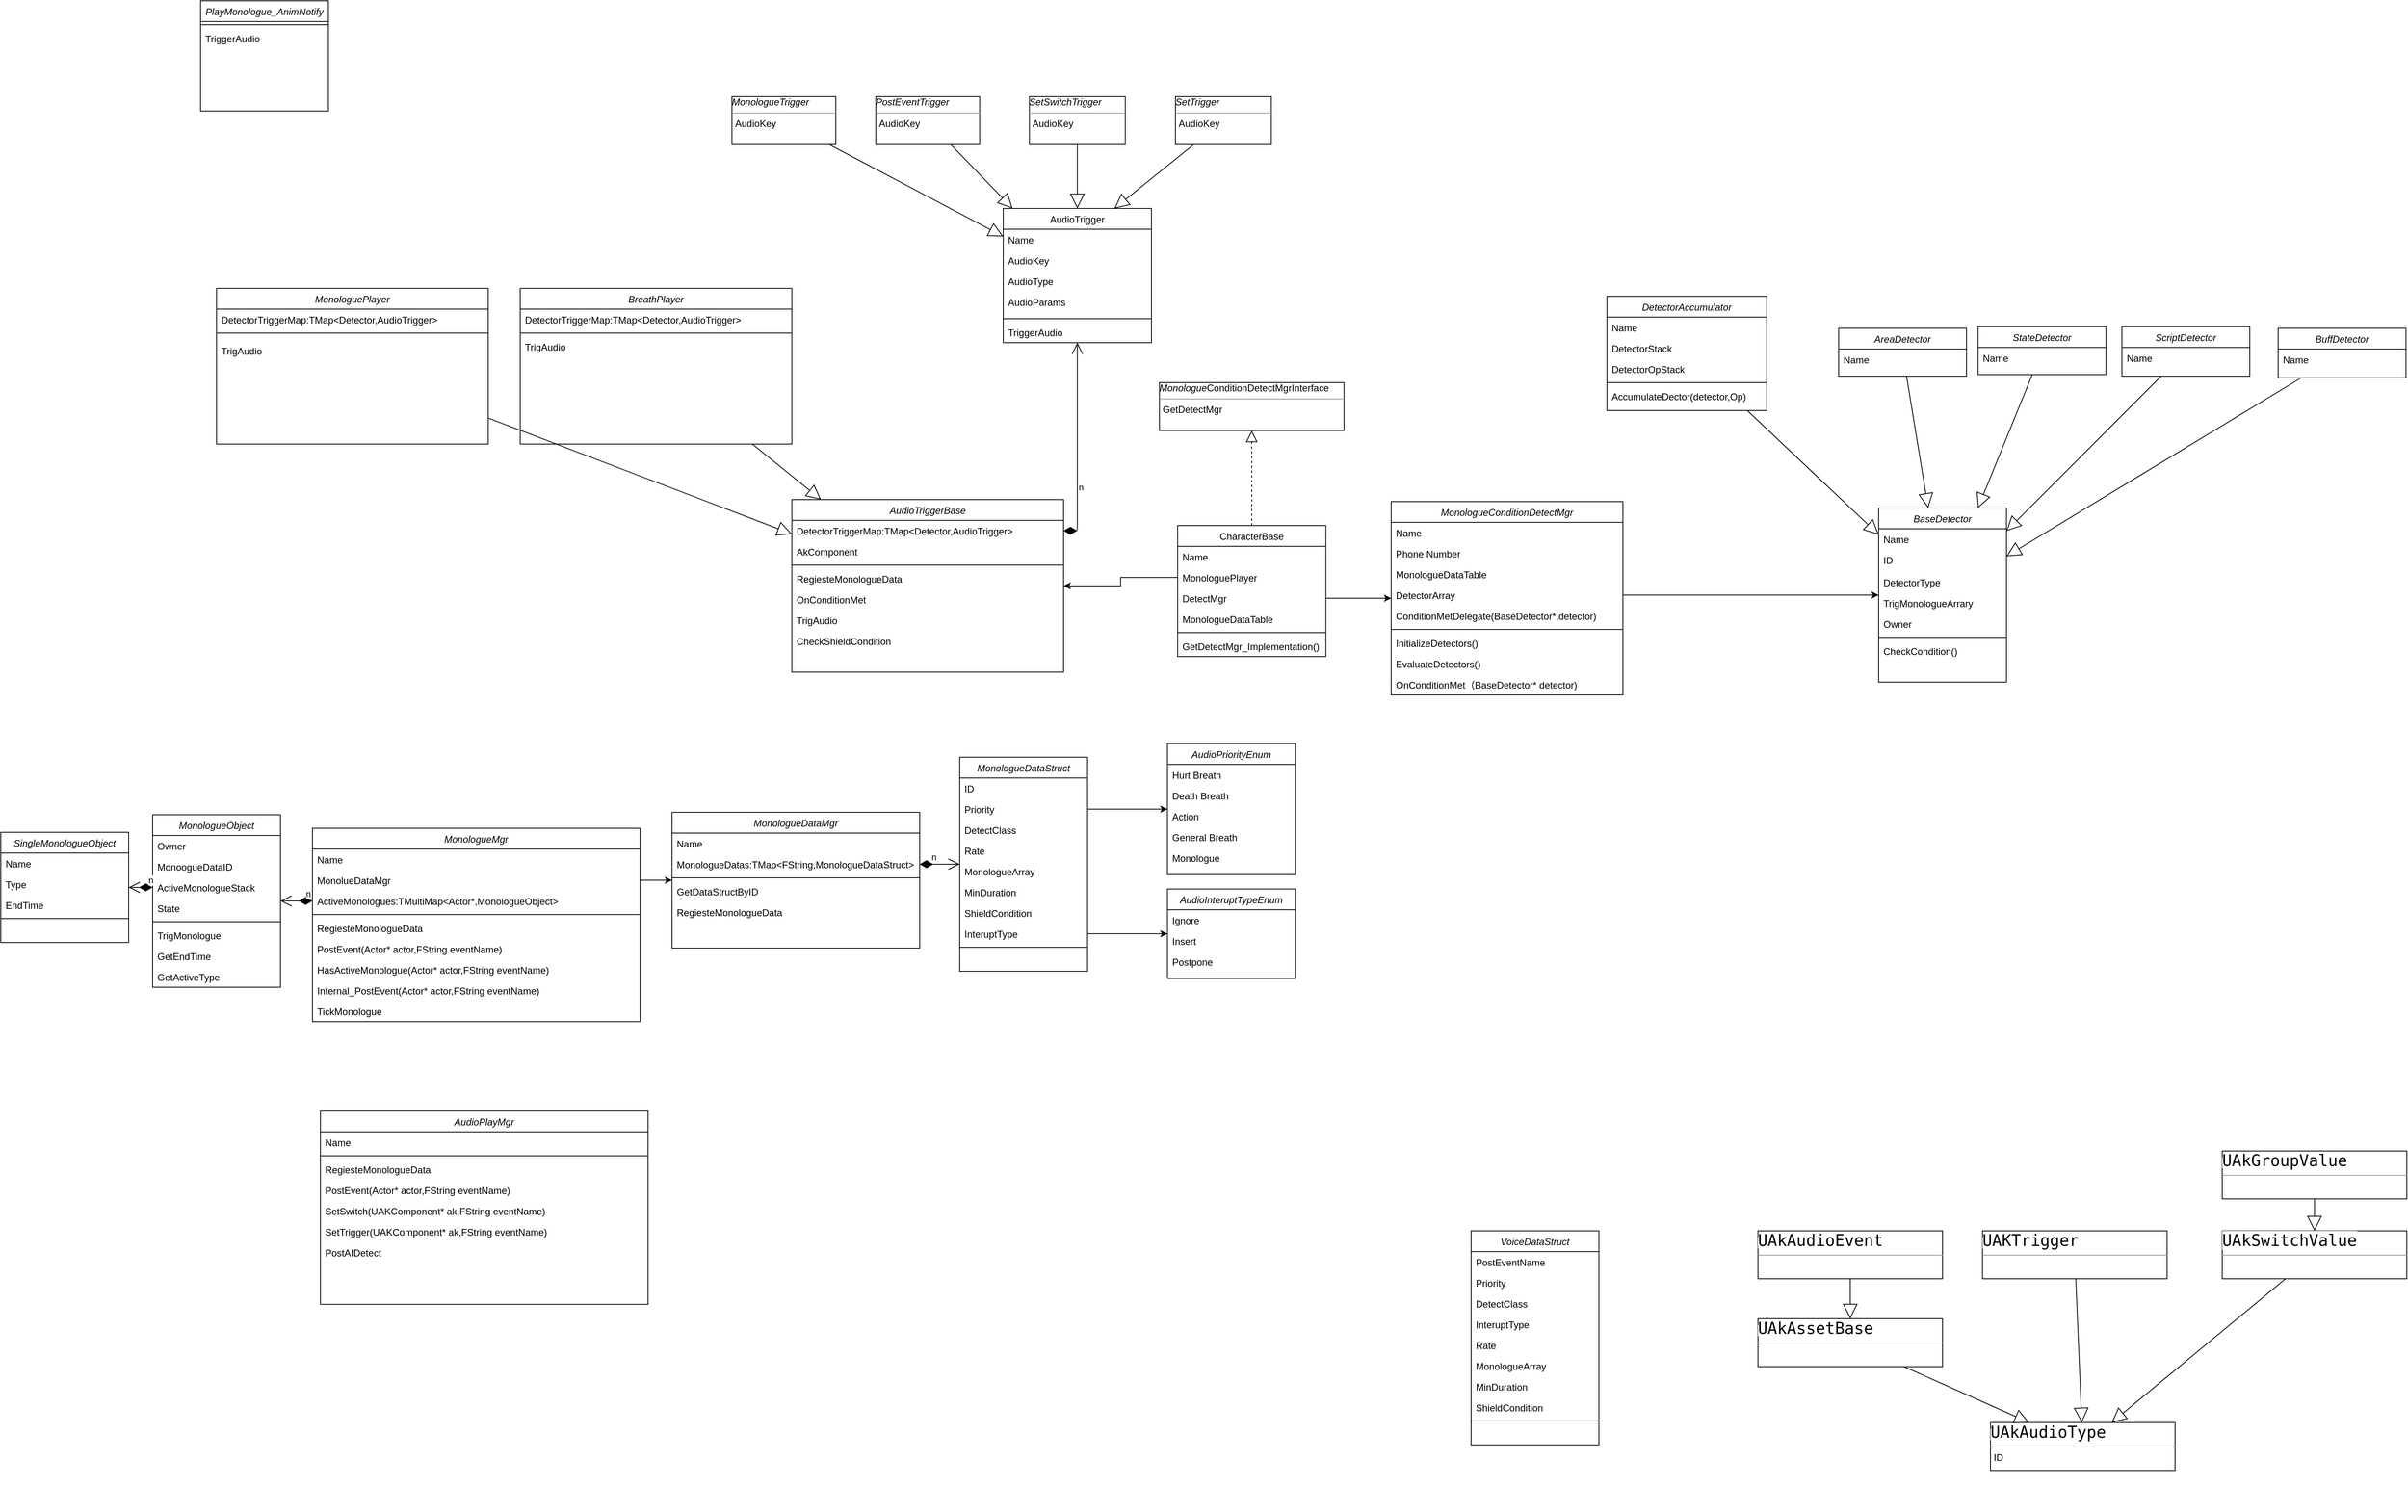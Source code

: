 <mxfile version="14.9.0" type="github">
  <diagram id="C5RBs43oDa-KdzZeNtuy" name="Page-1">
    <mxGraphModel dx="2062" dy="1122" grid="1" gridSize="10" guides="1" tooltips="1" connect="1" arrows="1" fold="1" page="1" pageScale="1" pageWidth="1920" pageHeight="1200" math="0" shadow="0">
      <root>
        <mxCell id="WIyWlLk6GJQsqaUBKTNV-0" />
        <mxCell id="WIyWlLk6GJQsqaUBKTNV-1" parent="WIyWlLk6GJQsqaUBKTNV-0" />
        <mxCell id="bIeI5xdJGliXpmMRXG91-0" value="BaseDetector" style="swimlane;fontStyle=2;align=center;verticalAlign=top;childLayout=stackLayout;horizontal=1;startSize=26;horizontalStack=0;resizeParent=1;resizeLast=0;collapsible=1;marginBottom=0;rounded=0;shadow=0;strokeWidth=1;" parent="WIyWlLk6GJQsqaUBKTNV-1" vertex="1">
          <mxGeometry x="2440" y="725" width="160" height="218" as="geometry">
            <mxRectangle x="230" y="140" width="160" height="26" as="alternateBounds" />
          </mxGeometry>
        </mxCell>
        <mxCell id="bIeI5xdJGliXpmMRXG91-1" value="Name" style="text;align=left;verticalAlign=top;spacingLeft=4;spacingRight=4;overflow=hidden;rotatable=0;points=[[0,0.5],[1,0.5]];portConstraint=eastwest;" parent="bIeI5xdJGliXpmMRXG91-0" vertex="1">
          <mxGeometry y="26" width="160" height="26" as="geometry" />
        </mxCell>
        <mxCell id="bIeI5xdJGliXpmMRXG91-2" value="ID" style="text;align=left;verticalAlign=top;spacingLeft=4;spacingRight=4;overflow=hidden;rotatable=0;points=[[0,0.5],[1,0.5]];portConstraint=eastwest;rounded=0;shadow=0;html=0;" parent="bIeI5xdJGliXpmMRXG91-0" vertex="1">
          <mxGeometry y="52" width="160" height="28" as="geometry" />
        </mxCell>
        <mxCell id="bIeI5xdJGliXpmMRXG91-3" value="DetectorType" style="text;align=left;verticalAlign=top;spacingLeft=4;spacingRight=4;overflow=hidden;rotatable=0;points=[[0,0.5],[1,0.5]];portConstraint=eastwest;rounded=0;shadow=0;html=0;" parent="bIeI5xdJGliXpmMRXG91-0" vertex="1">
          <mxGeometry y="80" width="160" height="26" as="geometry" />
        </mxCell>
        <mxCell id="qYk1q7BttTprT0gYipQH-22" value="TrigMonologueArrary" style="text;align=left;verticalAlign=top;spacingLeft=4;spacingRight=4;overflow=hidden;rotatable=0;points=[[0,0.5],[1,0.5]];portConstraint=eastwest;rounded=0;shadow=0;html=0;" parent="bIeI5xdJGliXpmMRXG91-0" vertex="1">
          <mxGeometry y="106" width="160" height="26" as="geometry" />
        </mxCell>
        <mxCell id="qYk1q7BttTprT0gYipQH-25" value="Owner" style="text;align=left;verticalAlign=top;spacingLeft=4;spacingRight=4;overflow=hidden;rotatable=0;points=[[0,0.5],[1,0.5]];portConstraint=eastwest;rounded=0;shadow=0;html=0;" parent="bIeI5xdJGliXpmMRXG91-0" vertex="1">
          <mxGeometry y="132" width="160" height="26" as="geometry" />
        </mxCell>
        <mxCell id="bIeI5xdJGliXpmMRXG91-4" value="" style="line;html=1;strokeWidth=1;align=left;verticalAlign=middle;spacingTop=-1;spacingLeft=3;spacingRight=3;rotatable=0;labelPosition=right;points=[];portConstraint=eastwest;" parent="bIeI5xdJGliXpmMRXG91-0" vertex="1">
          <mxGeometry y="158" width="160" height="8" as="geometry" />
        </mxCell>
        <mxCell id="bIeI5xdJGliXpmMRXG91-5" value="CheckCondition()" style="text;align=left;verticalAlign=top;spacingLeft=4;spacingRight=4;overflow=hidden;rotatable=0;points=[[0,0.5],[1,0.5]];portConstraint=eastwest;" parent="bIeI5xdJGliXpmMRXG91-0" vertex="1">
          <mxGeometry y="166" width="160" height="26" as="geometry" />
        </mxCell>
        <mxCell id="bIeI5xdJGliXpmMRXG91-8" value="&lt;span style=&quot;font-style: italic ; text-align: center&quot;&gt;Monologue&lt;/span&gt;&lt;span style=&quot;text-align: center&quot;&gt;ConditionDetectMgrInterface&lt;/span&gt;&lt;span style=&quot;font-style: italic ; text-align: center&quot;&gt;&lt;br&gt;&lt;/span&gt;&lt;hr size=&quot;1&quot;&gt;&lt;p style=&quot;margin: 0px ; margin-left: 4px&quot;&gt;&lt;/p&gt;&lt;p style=&quot;margin: 0px ; margin-left: 4px&quot;&gt;GetDetectMgr&lt;/p&gt;" style="verticalAlign=top;align=left;overflow=fill;fontSize=12;fontFamily=Helvetica;html=1;" parent="WIyWlLk6GJQsqaUBKTNV-1" vertex="1">
          <mxGeometry x="1540" y="568" width="231" height="60" as="geometry" />
        </mxCell>
        <mxCell id="bIeI5xdJGliXpmMRXG91-10" value="MonologueDataMgr" style="swimlane;fontStyle=2;align=center;verticalAlign=top;childLayout=stackLayout;horizontal=1;startSize=26;horizontalStack=0;resizeParent=1;resizeLast=0;collapsible=1;marginBottom=0;rounded=0;shadow=0;strokeWidth=1;" parent="WIyWlLk6GJQsqaUBKTNV-1" vertex="1">
          <mxGeometry x="930" y="1106" width="310" height="170" as="geometry">
            <mxRectangle x="230" y="140" width="160" height="26" as="alternateBounds" />
          </mxGeometry>
        </mxCell>
        <mxCell id="bIeI5xdJGliXpmMRXG91-11" value="Name" style="text;align=left;verticalAlign=top;spacingLeft=4;spacingRight=4;overflow=hidden;rotatable=0;points=[[0,0.5],[1,0.5]];portConstraint=eastwest;" parent="bIeI5xdJGliXpmMRXG91-10" vertex="1">
          <mxGeometry y="26" width="310" height="26" as="geometry" />
        </mxCell>
        <mxCell id="qYk1q7BttTprT0gYipQH-39" value="MonologueDatas:TMap&lt;FString,MonologueDataStruct&gt;" style="text;align=left;verticalAlign=top;spacingLeft=4;spacingRight=4;overflow=hidden;rotatable=0;points=[[0,0.5],[1,0.5]];portConstraint=eastwest;" parent="bIeI5xdJGliXpmMRXG91-10" vertex="1">
          <mxGeometry y="52" width="310" height="26" as="geometry" />
        </mxCell>
        <mxCell id="bIeI5xdJGliXpmMRXG91-14" value="" style="line;html=1;strokeWidth=1;align=left;verticalAlign=middle;spacingTop=-1;spacingLeft=3;spacingRight=3;rotatable=0;labelPosition=right;points=[];portConstraint=eastwest;" parent="bIeI5xdJGliXpmMRXG91-10" vertex="1">
          <mxGeometry y="78" width="310" height="8" as="geometry" />
        </mxCell>
        <mxCell id="bIeI5xdJGliXpmMRXG91-15" value="GetDataStructByID" style="text;align=left;verticalAlign=top;spacingLeft=4;spacingRight=4;overflow=hidden;rotatable=0;points=[[0,0.5],[1,0.5]];portConstraint=eastwest;" parent="bIeI5xdJGliXpmMRXG91-10" vertex="1">
          <mxGeometry y="86" width="310" height="26" as="geometry" />
        </mxCell>
        <mxCell id="qYk1q7BttTprT0gYipQH-67" value="RegiesteMonologueData" style="text;align=left;verticalAlign=top;spacingLeft=4;spacingRight=4;overflow=hidden;rotatable=0;points=[[0,0.5],[1,0.5]];portConstraint=eastwest;" parent="bIeI5xdJGliXpmMRXG91-10" vertex="1">
          <mxGeometry y="112" width="310" height="26" as="geometry" />
        </mxCell>
        <mxCell id="bIeI5xdJGliXpmMRXG91-16" value="MonologueMgr" style="swimlane;fontStyle=2;align=center;verticalAlign=top;childLayout=stackLayout;horizontal=1;startSize=26;horizontalStack=0;resizeParent=1;resizeLast=0;collapsible=1;marginBottom=0;rounded=0;shadow=0;strokeWidth=1;" parent="WIyWlLk6GJQsqaUBKTNV-1" vertex="1">
          <mxGeometry x="480" y="1126" width="410" height="242" as="geometry">
            <mxRectangle x="230" y="140" width="160" height="26" as="alternateBounds" />
          </mxGeometry>
        </mxCell>
        <mxCell id="bIeI5xdJGliXpmMRXG91-17" value="Name" style="text;align=left;verticalAlign=top;spacingLeft=4;spacingRight=4;overflow=hidden;rotatable=0;points=[[0,0.5],[1,0.5]];portConstraint=eastwest;" parent="bIeI5xdJGliXpmMRXG91-16" vertex="1">
          <mxGeometry y="26" width="410" height="26" as="geometry" />
        </mxCell>
        <mxCell id="qYk1q7BttTprT0gYipQH-38" value="MonolueDataMgr" style="text;align=left;verticalAlign=top;spacingLeft=4;spacingRight=4;overflow=hidden;rotatable=0;points=[[0,0.5],[1,0.5]];portConstraint=eastwest;" parent="bIeI5xdJGliXpmMRXG91-16" vertex="1">
          <mxGeometry y="52" width="410" height="26" as="geometry" />
        </mxCell>
        <mxCell id="qYk1q7BttTprT0gYipQH-62" value="ActiveMonologues:TMultiMap&lt;Actor*,MonologueObject&gt;" style="text;align=left;verticalAlign=top;spacingLeft=4;spacingRight=4;overflow=hidden;rotatable=0;points=[[0,0.5],[1,0.5]];portConstraint=eastwest;" parent="bIeI5xdJGliXpmMRXG91-16" vertex="1">
          <mxGeometry y="78" width="410" height="26" as="geometry" />
        </mxCell>
        <mxCell id="bIeI5xdJGliXpmMRXG91-20" value="" style="line;html=1;strokeWidth=1;align=left;verticalAlign=middle;spacingTop=-1;spacingLeft=3;spacingRight=3;rotatable=0;labelPosition=right;points=[];portConstraint=eastwest;" parent="bIeI5xdJGliXpmMRXG91-16" vertex="1">
          <mxGeometry y="104" width="410" height="8" as="geometry" />
        </mxCell>
        <mxCell id="qYk1q7BttTprT0gYipQH-66" value="RegiesteMonologueData" style="text;align=left;verticalAlign=top;spacingLeft=4;spacingRight=4;overflow=hidden;rotatable=0;points=[[0,0.5],[1,0.5]];portConstraint=eastwest;" parent="bIeI5xdJGliXpmMRXG91-16" vertex="1">
          <mxGeometry y="112" width="410" height="26" as="geometry" />
        </mxCell>
        <mxCell id="bIeI5xdJGliXpmMRXG91-21" value="PostEvent(Actor* actor,FString eventName)" style="text;align=left;verticalAlign=top;spacingLeft=4;spacingRight=4;overflow=hidden;rotatable=0;points=[[0,0.5],[1,0.5]];portConstraint=eastwest;" parent="bIeI5xdJGliXpmMRXG91-16" vertex="1">
          <mxGeometry y="138" width="410" height="26" as="geometry" />
        </mxCell>
        <mxCell id="qYk1q7BttTprT0gYipQH-73" value="HasActiveMonologue(Actor* actor,FString eventName)" style="text;align=left;verticalAlign=top;spacingLeft=4;spacingRight=4;overflow=hidden;rotatable=0;points=[[0,0.5],[1,0.5]];portConstraint=eastwest;" parent="bIeI5xdJGliXpmMRXG91-16" vertex="1">
          <mxGeometry y="164" width="410" height="26" as="geometry" />
        </mxCell>
        <mxCell id="qYk1q7BttTprT0gYipQH-76" value="Internal_PostEvent(Actor* actor,FString eventName)" style="text;align=left;verticalAlign=top;spacingLeft=4;spacingRight=4;overflow=hidden;rotatable=0;points=[[0,0.5],[1,0.5]];portConstraint=eastwest;" parent="bIeI5xdJGliXpmMRXG91-16" vertex="1">
          <mxGeometry y="190" width="410" height="26" as="geometry" />
        </mxCell>
        <mxCell id="ncTQvhy3zhv_0DUiKPXW-0" value="TickMonologue" style="text;align=left;verticalAlign=top;spacingLeft=4;spacingRight=4;overflow=hidden;rotatable=0;points=[[0,0.5],[1,0.5]];portConstraint=eastwest;" parent="bIeI5xdJGliXpmMRXG91-16" vertex="1">
          <mxGeometry y="216" width="410" height="26" as="geometry" />
        </mxCell>
        <mxCell id="bIeI5xdJGliXpmMRXG91-22" value="MonologueObject" style="swimlane;fontStyle=2;align=center;verticalAlign=top;childLayout=stackLayout;horizontal=1;startSize=26;horizontalStack=0;resizeParent=1;resizeLast=0;collapsible=1;marginBottom=0;rounded=0;shadow=0;strokeWidth=1;" parent="WIyWlLk6GJQsqaUBKTNV-1" vertex="1">
          <mxGeometry x="280" y="1109" width="160" height="216" as="geometry">
            <mxRectangle x="230" y="140" width="160" height="26" as="alternateBounds" />
          </mxGeometry>
        </mxCell>
        <mxCell id="qYk1q7BttTprT0gYipQH-74" value="Owner" style="text;align=left;verticalAlign=top;spacingLeft=4;spacingRight=4;overflow=hidden;rotatable=0;points=[[0,0.5],[1,0.5]];portConstraint=eastwest;" parent="bIeI5xdJGliXpmMRXG91-22" vertex="1">
          <mxGeometry y="26" width="160" height="26" as="geometry" />
        </mxCell>
        <mxCell id="qYk1q7BttTprT0gYipQH-75" value="MonoogueDataID" style="text;align=left;verticalAlign=top;spacingLeft=4;spacingRight=4;overflow=hidden;rotatable=0;points=[[0,0.5],[1,0.5]];portConstraint=eastwest;" parent="bIeI5xdJGliXpmMRXG91-22" vertex="1">
          <mxGeometry y="52" width="160" height="26" as="geometry" />
        </mxCell>
        <mxCell id="bIeI5xdJGliXpmMRXG91-23" value="ActiveMonologueStack" style="text;align=left;verticalAlign=top;spacingLeft=4;spacingRight=4;overflow=hidden;rotatable=0;points=[[0,0.5],[1,0.5]];portConstraint=eastwest;" parent="bIeI5xdJGliXpmMRXG91-22" vertex="1">
          <mxGeometry y="78" width="160" height="26" as="geometry" />
        </mxCell>
        <mxCell id="qYk1q7BttTprT0gYipQH-79" value="State" style="text;align=left;verticalAlign=top;spacingLeft=4;spacingRight=4;overflow=hidden;rotatable=0;points=[[0,0.5],[1,0.5]];portConstraint=eastwest;" parent="bIeI5xdJGliXpmMRXG91-22" vertex="1">
          <mxGeometry y="104" width="160" height="26" as="geometry" />
        </mxCell>
        <mxCell id="bIeI5xdJGliXpmMRXG91-26" value="" style="line;html=1;strokeWidth=1;align=left;verticalAlign=middle;spacingTop=-1;spacingLeft=3;spacingRight=3;rotatable=0;labelPosition=right;points=[];portConstraint=eastwest;" parent="bIeI5xdJGliXpmMRXG91-22" vertex="1">
          <mxGeometry y="130" width="160" height="8" as="geometry" />
        </mxCell>
        <mxCell id="bIeI5xdJGliXpmMRXG91-27" value="TrigMonologue" style="text;align=left;verticalAlign=top;spacingLeft=4;spacingRight=4;overflow=hidden;rotatable=0;points=[[0,0.5],[1,0.5]];portConstraint=eastwest;" parent="bIeI5xdJGliXpmMRXG91-22" vertex="1">
          <mxGeometry y="138" width="160" height="26" as="geometry" />
        </mxCell>
        <mxCell id="qYk1q7BttTprT0gYipQH-77" value="GetEndTime" style="text;align=left;verticalAlign=top;spacingLeft=4;spacingRight=4;overflow=hidden;rotatable=0;points=[[0,0.5],[1,0.5]];portConstraint=eastwest;" parent="bIeI5xdJGliXpmMRXG91-22" vertex="1">
          <mxGeometry y="164" width="160" height="26" as="geometry" />
        </mxCell>
        <mxCell id="qYk1q7BttTprT0gYipQH-78" value="GetActiveType" style="text;align=left;verticalAlign=top;spacingLeft=4;spacingRight=4;overflow=hidden;rotatable=0;points=[[0,0.5],[1,0.5]];portConstraint=eastwest;" parent="bIeI5xdJGliXpmMRXG91-22" vertex="1">
          <mxGeometry y="190" width="160" height="26" as="geometry" />
        </mxCell>
        <mxCell id="bIeI5xdJGliXpmMRXG91-28" value="SingleMonologueObject" style="swimlane;fontStyle=2;align=center;verticalAlign=top;childLayout=stackLayout;horizontal=1;startSize=26;horizontalStack=0;resizeParent=1;resizeLast=0;collapsible=1;marginBottom=0;rounded=0;shadow=0;strokeWidth=1;" parent="WIyWlLk6GJQsqaUBKTNV-1" vertex="1">
          <mxGeometry x="90" y="1131" width="160" height="138" as="geometry">
            <mxRectangle x="230" y="140" width="160" height="26" as="alternateBounds" />
          </mxGeometry>
        </mxCell>
        <mxCell id="bIeI5xdJGliXpmMRXG91-29" value="Name" style="text;align=left;verticalAlign=top;spacingLeft=4;spacingRight=4;overflow=hidden;rotatable=0;points=[[0,0.5],[1,0.5]];portConstraint=eastwest;" parent="bIeI5xdJGliXpmMRXG91-28" vertex="1">
          <mxGeometry y="26" width="160" height="26" as="geometry" />
        </mxCell>
        <mxCell id="qYk1q7BttTprT0gYipQH-45" value="Type" style="text;align=left;verticalAlign=top;spacingLeft=4;spacingRight=4;overflow=hidden;rotatable=0;points=[[0,0.5],[1,0.5]];portConstraint=eastwest;" parent="bIeI5xdJGliXpmMRXG91-28" vertex="1">
          <mxGeometry y="52" width="160" height="26" as="geometry" />
        </mxCell>
        <mxCell id="qYk1q7BttTprT0gYipQH-46" value="EndTime" style="text;align=left;verticalAlign=top;spacingLeft=4;spacingRight=4;overflow=hidden;rotatable=0;points=[[0,0.5],[1,0.5]];portConstraint=eastwest;" parent="bIeI5xdJGliXpmMRXG91-28" vertex="1">
          <mxGeometry y="78" width="160" height="26" as="geometry" />
        </mxCell>
        <mxCell id="bIeI5xdJGliXpmMRXG91-32" value="" style="line;html=1;strokeWidth=1;align=left;verticalAlign=middle;spacingTop=-1;spacingLeft=3;spacingRight=3;rotatable=0;labelPosition=right;points=[];portConstraint=eastwest;" parent="bIeI5xdJGliXpmMRXG91-28" vertex="1">
          <mxGeometry y="104" width="160" height="8" as="geometry" />
        </mxCell>
        <mxCell id="bIeI5xdJGliXpmMRXG91-34" value="MonologueDataStruct" style="swimlane;fontStyle=2;align=center;verticalAlign=top;childLayout=stackLayout;horizontal=1;startSize=26;horizontalStack=0;resizeParent=1;resizeLast=0;collapsible=1;marginBottom=0;rounded=0;shadow=0;strokeWidth=1;" parent="WIyWlLk6GJQsqaUBKTNV-1" vertex="1">
          <mxGeometry x="1290" y="1037" width="160" height="268" as="geometry">
            <mxRectangle x="230" y="140" width="160" height="26" as="alternateBounds" />
          </mxGeometry>
        </mxCell>
        <mxCell id="bIeI5xdJGliXpmMRXG91-35" value="ID" style="text;align=left;verticalAlign=top;spacingLeft=4;spacingRight=4;overflow=hidden;rotatable=0;points=[[0,0.5],[1,0.5]];portConstraint=eastwest;" parent="bIeI5xdJGliXpmMRXG91-34" vertex="1">
          <mxGeometry y="26" width="160" height="26" as="geometry" />
        </mxCell>
        <mxCell id="bIeI5xdJGliXpmMRXG91-36" value="Priority" style="text;align=left;verticalAlign=top;spacingLeft=4;spacingRight=4;overflow=hidden;rotatable=0;points=[[0,0.5],[1,0.5]];portConstraint=eastwest;rounded=0;shadow=0;html=0;" parent="bIeI5xdJGliXpmMRXG91-34" vertex="1">
          <mxGeometry y="52" width="160" height="26" as="geometry" />
        </mxCell>
        <mxCell id="bIeI5xdJGliXpmMRXG91-37" value="DetectClass" style="text;align=left;verticalAlign=top;spacingLeft=4;spacingRight=4;overflow=hidden;rotatable=0;points=[[0,0.5],[1,0.5]];portConstraint=eastwest;rounded=0;shadow=0;html=0;" parent="bIeI5xdJGliXpmMRXG91-34" vertex="1">
          <mxGeometry y="78" width="160" height="26" as="geometry" />
        </mxCell>
        <mxCell id="bIeI5xdJGliXpmMRXG91-40" value="Rate" style="text;align=left;verticalAlign=top;spacingLeft=4;spacingRight=4;overflow=hidden;rotatable=0;points=[[0,0.5],[1,0.5]];portConstraint=eastwest;rounded=0;shadow=0;html=0;" parent="bIeI5xdJGliXpmMRXG91-34" vertex="1">
          <mxGeometry y="104" width="160" height="26" as="geometry" />
        </mxCell>
        <mxCell id="bIeI5xdJGliXpmMRXG91-41" value="MonologueArray" style="text;align=left;verticalAlign=top;spacingLeft=4;spacingRight=4;overflow=hidden;rotatable=0;points=[[0,0.5],[1,0.5]];portConstraint=eastwest;rounded=0;shadow=0;html=0;" parent="bIeI5xdJGliXpmMRXG91-34" vertex="1">
          <mxGeometry y="130" width="160" height="26" as="geometry" />
        </mxCell>
        <mxCell id="bIeI5xdJGliXpmMRXG91-42" value="MinDuration" style="text;align=left;verticalAlign=top;spacingLeft=4;spacingRight=4;overflow=hidden;rotatable=0;points=[[0,0.5],[1,0.5]];portConstraint=eastwest;rounded=0;shadow=0;html=0;" parent="bIeI5xdJGliXpmMRXG91-34" vertex="1">
          <mxGeometry y="156" width="160" height="26" as="geometry" />
        </mxCell>
        <mxCell id="bIeI5xdJGliXpmMRXG91-43" value="ShieldCondition" style="text;align=left;verticalAlign=top;spacingLeft=4;spacingRight=4;overflow=hidden;rotatable=0;points=[[0,0.5],[1,0.5]];portConstraint=eastwest;rounded=0;shadow=0;html=0;" parent="bIeI5xdJGliXpmMRXG91-34" vertex="1">
          <mxGeometry y="182" width="160" height="26" as="geometry" />
        </mxCell>
        <mxCell id="bIeI5xdJGliXpmMRXG91-44" value="InteruptType" style="text;align=left;verticalAlign=top;spacingLeft=4;spacingRight=4;overflow=hidden;rotatable=0;points=[[0,0.5],[1,0.5]];portConstraint=eastwest;rounded=0;shadow=0;html=0;" parent="bIeI5xdJGliXpmMRXG91-34" vertex="1">
          <mxGeometry y="208" width="160" height="26" as="geometry" />
        </mxCell>
        <mxCell id="bIeI5xdJGliXpmMRXG91-38" value="" style="line;html=1;strokeWidth=1;align=left;verticalAlign=middle;spacingTop=-1;spacingLeft=3;spacingRight=3;rotatable=0;labelPosition=right;points=[];portConstraint=eastwest;" parent="bIeI5xdJGliXpmMRXG91-34" vertex="1">
          <mxGeometry y="234" width="160" height="8" as="geometry" />
        </mxCell>
        <mxCell id="bIeI5xdJGliXpmMRXG91-45" value="MonologueConditionDetectMgr" style="swimlane;fontStyle=2;align=center;verticalAlign=top;childLayout=stackLayout;horizontal=1;startSize=26;horizontalStack=0;resizeParent=1;resizeLast=0;collapsible=1;marginBottom=0;rounded=0;shadow=0;strokeWidth=1;" parent="WIyWlLk6GJQsqaUBKTNV-1" vertex="1">
          <mxGeometry x="1830" y="717" width="290" height="242" as="geometry">
            <mxRectangle x="230" y="140" width="160" height="26" as="alternateBounds" />
          </mxGeometry>
        </mxCell>
        <mxCell id="bIeI5xdJGliXpmMRXG91-46" value="Name" style="text;align=left;verticalAlign=top;spacingLeft=4;spacingRight=4;overflow=hidden;rotatable=0;points=[[0,0.5],[1,0.5]];portConstraint=eastwest;" parent="bIeI5xdJGliXpmMRXG91-45" vertex="1">
          <mxGeometry y="26" width="290" height="26" as="geometry" />
        </mxCell>
        <mxCell id="bIeI5xdJGliXpmMRXG91-47" value="Phone Number" style="text;align=left;verticalAlign=top;spacingLeft=4;spacingRight=4;overflow=hidden;rotatable=0;points=[[0,0.5],[1,0.5]];portConstraint=eastwest;rounded=0;shadow=0;html=0;" parent="bIeI5xdJGliXpmMRXG91-45" vertex="1">
          <mxGeometry y="52" width="290" height="26" as="geometry" />
        </mxCell>
        <mxCell id="bIeI5xdJGliXpmMRXG91-48" value="MonologueDataTable" style="text;align=left;verticalAlign=top;spacingLeft=4;spacingRight=4;overflow=hidden;rotatable=0;points=[[0,0.5],[1,0.5]];portConstraint=eastwest;rounded=0;shadow=0;html=0;" parent="bIeI5xdJGliXpmMRXG91-45" vertex="1">
          <mxGeometry y="78" width="290" height="26" as="geometry" />
        </mxCell>
        <mxCell id="qYk1q7BttTprT0gYipQH-23" value="DetectorArray" style="text;align=left;verticalAlign=top;spacingLeft=4;spacingRight=4;overflow=hidden;rotatable=0;points=[[0,0.5],[1,0.5]];portConstraint=eastwest;rounded=0;shadow=0;html=0;" parent="bIeI5xdJGliXpmMRXG91-45" vertex="1">
          <mxGeometry y="104" width="290" height="26" as="geometry" />
        </mxCell>
        <mxCell id="qYk1q7BttTprT0gYipQH-27" value="ConditionMetDelegate(BaseDetector*,detector)" style="text;align=left;verticalAlign=top;spacingLeft=4;spacingRight=4;overflow=hidden;rotatable=0;points=[[0,0.5],[1,0.5]];portConstraint=eastwest;rounded=0;shadow=0;html=0;" parent="bIeI5xdJGliXpmMRXG91-45" vertex="1">
          <mxGeometry y="130" width="290" height="26" as="geometry" />
        </mxCell>
        <mxCell id="bIeI5xdJGliXpmMRXG91-49" value="" style="line;html=1;strokeWidth=1;align=left;verticalAlign=middle;spacingTop=-1;spacingLeft=3;spacingRight=3;rotatable=0;labelPosition=right;points=[];portConstraint=eastwest;" parent="bIeI5xdJGliXpmMRXG91-45" vertex="1">
          <mxGeometry y="156" width="290" height="8" as="geometry" />
        </mxCell>
        <mxCell id="bIeI5xdJGliXpmMRXG91-50" value="InitializeDetectors()" style="text;align=left;verticalAlign=top;spacingLeft=4;spacingRight=4;overflow=hidden;rotatable=0;points=[[0,0.5],[1,0.5]];portConstraint=eastwest;" parent="bIeI5xdJGliXpmMRXG91-45" vertex="1">
          <mxGeometry y="164" width="290" height="26" as="geometry" />
        </mxCell>
        <mxCell id="qYk1q7BttTprT0gYipQH-26" value="EvaluateDetectors()" style="text;align=left;verticalAlign=top;spacingLeft=4;spacingRight=4;overflow=hidden;rotatable=0;points=[[0,0.5],[1,0.5]];portConstraint=eastwest;" parent="bIeI5xdJGliXpmMRXG91-45" vertex="1">
          <mxGeometry y="190" width="290" height="26" as="geometry" />
        </mxCell>
        <mxCell id="qYk1q7BttTprT0gYipQH-0" value="OnConditionMet（BaseDetector* detector)" style="text;align=left;verticalAlign=top;spacingLeft=4;spacingRight=4;overflow=hidden;rotatable=0;points=[[0,0.5],[1,0.5]];portConstraint=eastwest;" parent="bIeI5xdJGliXpmMRXG91-45" vertex="1">
          <mxGeometry y="216" width="290" height="26" as="geometry" />
        </mxCell>
        <mxCell id="qYk1q7BttTprT0gYipQH-1" value="CharacterBase" style="swimlane;fontStyle=0;align=center;verticalAlign=top;childLayout=stackLayout;horizontal=1;startSize=26;horizontalStack=0;resizeParent=1;resizeLast=0;collapsible=1;marginBottom=0;rounded=0;shadow=0;strokeWidth=1;" parent="WIyWlLk6GJQsqaUBKTNV-1" vertex="1">
          <mxGeometry x="1562.75" y="747" width="185.5" height="164" as="geometry">
            <mxRectangle x="340" y="380" width="170" height="26" as="alternateBounds" />
          </mxGeometry>
        </mxCell>
        <mxCell id="qYk1q7BttTprT0gYipQH-2" value="Name" style="text;align=left;verticalAlign=top;spacingLeft=4;spacingRight=4;overflow=hidden;rotatable=0;points=[[0,0.5],[1,0.5]];portConstraint=eastwest;" parent="qYk1q7BttTprT0gYipQH-1" vertex="1">
          <mxGeometry y="26" width="185.5" height="26" as="geometry" />
        </mxCell>
        <mxCell id="qYk1q7BttTprT0gYipQH-49" value="MonologuePlayer" style="text;align=left;verticalAlign=top;spacingLeft=4;spacingRight=4;overflow=hidden;rotatable=0;points=[[0,0.5],[1,0.5]];portConstraint=eastwest;" parent="qYk1q7BttTprT0gYipQH-1" vertex="1">
          <mxGeometry y="52" width="185.5" height="26" as="geometry" />
        </mxCell>
        <mxCell id="qYk1q7BttTprT0gYipQH-32" value="DetectMgr" style="text;align=left;verticalAlign=top;spacingLeft=4;spacingRight=4;overflow=hidden;rotatable=0;points=[[0,0.5],[1,0.5]];portConstraint=eastwest;" parent="qYk1q7BttTprT0gYipQH-1" vertex="1">
          <mxGeometry y="78" width="185.5" height="26" as="geometry" />
        </mxCell>
        <mxCell id="qYk1q7BttTprT0gYipQH-55" value="MonologueDataTable" style="text;align=left;verticalAlign=top;spacingLeft=4;spacingRight=4;overflow=hidden;rotatable=0;points=[[0,0.5],[1,0.5]];portConstraint=eastwest;" parent="qYk1q7BttTprT0gYipQH-1" vertex="1">
          <mxGeometry y="104" width="185.5" height="26" as="geometry" />
        </mxCell>
        <mxCell id="qYk1q7BttTprT0gYipQH-3" value="" style="line;html=1;strokeWidth=1;align=left;verticalAlign=middle;spacingTop=-1;spacingLeft=3;spacingRight=3;rotatable=0;labelPosition=right;points=[];portConstraint=eastwest;" parent="qYk1q7BttTprT0gYipQH-1" vertex="1">
          <mxGeometry y="130" width="185.5" height="8" as="geometry" />
        </mxCell>
        <mxCell id="zkfFHV4jXpPFQw0GAbJ--14" value="GetDetectMgr_Implementation()" style="text;align=left;verticalAlign=top;spacingLeft=4;spacingRight=4;overflow=hidden;rotatable=0;points=[[0,0.5],[1,0.5]];portConstraint=eastwest;" parent="qYk1q7BttTprT0gYipQH-1" vertex="1">
          <mxGeometry y="138" width="185.5" height="26" as="geometry" />
        </mxCell>
        <mxCell id="qYk1q7BttTprT0gYipQH-4" value="AreaDetector" style="swimlane;fontStyle=2;align=center;verticalAlign=top;childLayout=stackLayout;horizontal=1;startSize=26;horizontalStack=0;resizeParent=1;resizeLast=0;collapsible=1;marginBottom=0;rounded=0;shadow=0;strokeWidth=1;" parent="WIyWlLk6GJQsqaUBKTNV-1" vertex="1">
          <mxGeometry x="2390" y="500" width="160" height="60" as="geometry">
            <mxRectangle x="230" y="140" width="160" height="26" as="alternateBounds" />
          </mxGeometry>
        </mxCell>
        <mxCell id="qYk1q7BttTprT0gYipQH-5" value="Name" style="text;align=left;verticalAlign=top;spacingLeft=4;spacingRight=4;overflow=hidden;rotatable=0;points=[[0,0.5],[1,0.5]];portConstraint=eastwest;" parent="qYk1q7BttTprT0gYipQH-4" vertex="1">
          <mxGeometry y="26" width="160" height="26" as="geometry" />
        </mxCell>
        <mxCell id="qYk1q7BttTprT0gYipQH-10" value="StateDetector" style="swimlane;fontStyle=2;align=center;verticalAlign=top;childLayout=stackLayout;horizontal=1;startSize=26;horizontalStack=0;resizeParent=1;resizeLast=0;collapsible=1;marginBottom=0;rounded=0;shadow=0;strokeWidth=1;" parent="WIyWlLk6GJQsqaUBKTNV-1" vertex="1">
          <mxGeometry x="2564.5" y="498" width="160" height="60" as="geometry">
            <mxRectangle x="230" y="140" width="160" height="26" as="alternateBounds" />
          </mxGeometry>
        </mxCell>
        <mxCell id="qYk1q7BttTprT0gYipQH-11" value="Name" style="text;align=left;verticalAlign=top;spacingLeft=4;spacingRight=4;overflow=hidden;rotatable=0;points=[[0,0.5],[1,0.5]];portConstraint=eastwest;" parent="qYk1q7BttTprT0gYipQH-10" vertex="1">
          <mxGeometry y="26" width="160" height="26" as="geometry" />
        </mxCell>
        <mxCell id="qYk1q7BttTprT0gYipQH-16" value="ScriptDetector" style="swimlane;fontStyle=2;align=center;verticalAlign=top;childLayout=stackLayout;horizontal=1;startSize=26;horizontalStack=0;resizeParent=1;resizeLast=0;collapsible=1;marginBottom=0;rounded=0;shadow=0;strokeWidth=1;" parent="WIyWlLk6GJQsqaUBKTNV-1" vertex="1">
          <mxGeometry x="2744.5" y="498" width="160" height="62" as="geometry">
            <mxRectangle x="230" y="140" width="160" height="26" as="alternateBounds" />
          </mxGeometry>
        </mxCell>
        <mxCell id="qYk1q7BttTprT0gYipQH-17" value="Name" style="text;align=left;verticalAlign=top;spacingLeft=4;spacingRight=4;overflow=hidden;rotatable=0;points=[[0,0.5],[1,0.5]];portConstraint=eastwest;" parent="qYk1q7BttTprT0gYipQH-16" vertex="1">
          <mxGeometry y="26" width="160" height="26" as="geometry" />
        </mxCell>
        <mxCell id="qYk1q7BttTprT0gYipQH-28" value="" style="endArrow=block;dashed=1;endFill=0;endSize=12;html=1;" parent="WIyWlLk6GJQsqaUBKTNV-1" source="qYk1q7BttTprT0gYipQH-1" target="bIeI5xdJGliXpmMRXG91-8" edge="1">
          <mxGeometry width="160" relative="1" as="geometry">
            <mxPoint x="1570" y="750" as="sourcePoint" />
            <mxPoint x="1730" y="750" as="targetPoint" />
          </mxGeometry>
        </mxCell>
        <mxCell id="qYk1q7BttTprT0gYipQH-33" value="" style="edgeStyle=orthogonalEdgeStyle;rounded=0;orthogonalLoop=1;jettySize=auto;html=1;" parent="WIyWlLk6GJQsqaUBKTNV-1" source="qYk1q7BttTprT0gYipQH-32" target="bIeI5xdJGliXpmMRXG91-45" edge="1">
          <mxGeometry relative="1" as="geometry" />
        </mxCell>
        <mxCell id="qYk1q7BttTprT0gYipQH-34" value="" style="edgeStyle=orthogonalEdgeStyle;rounded=0;orthogonalLoop=1;jettySize=auto;html=1;" parent="WIyWlLk6GJQsqaUBKTNV-1" source="qYk1q7BttTprT0gYipQH-23" target="bIeI5xdJGliXpmMRXG91-0" edge="1">
          <mxGeometry relative="1" as="geometry" />
        </mxCell>
        <mxCell id="qYk1q7BttTprT0gYipQH-35" value="" style="endArrow=block;endSize=16;endFill=0;html=1;" parent="WIyWlLk6GJQsqaUBKTNV-1" source="qYk1q7BttTprT0gYipQH-10" target="bIeI5xdJGliXpmMRXG91-0" edge="1">
          <mxGeometry width="160" relative="1" as="geometry">
            <mxPoint x="2332.302" y="843" as="sourcePoint" />
            <mxPoint x="2330.002" y="670" as="targetPoint" />
          </mxGeometry>
        </mxCell>
        <mxCell id="qYk1q7BttTprT0gYipQH-36" value="" style="endArrow=block;endSize=16;endFill=0;html=1;" parent="WIyWlLk6GJQsqaUBKTNV-1" source="qYk1q7BttTprT0gYipQH-4" target="bIeI5xdJGliXpmMRXG91-0" edge="1">
          <mxGeometry width="160" relative="1" as="geometry">
            <mxPoint x="1477.872" y="1089" as="sourcePoint" />
            <mxPoint x="1475.572" y="916" as="targetPoint" />
          </mxGeometry>
        </mxCell>
        <mxCell id="qYk1q7BttTprT0gYipQH-37" value="" style="endArrow=block;endSize=16;endFill=0;html=1;" parent="WIyWlLk6GJQsqaUBKTNV-1" source="qYk1q7BttTprT0gYipQH-16" target="bIeI5xdJGliXpmMRXG91-0" edge="1">
          <mxGeometry width="160" relative="1" as="geometry">
            <mxPoint x="1487.872" y="1099" as="sourcePoint" />
            <mxPoint x="1485.572" y="926" as="targetPoint" />
          </mxGeometry>
        </mxCell>
        <mxCell id="qYk1q7BttTprT0gYipQH-43" value="n" style="endArrow=open;html=1;endSize=12;startArrow=diamondThin;startSize=14;startFill=1;edgeStyle=orthogonalEdgeStyle;align=left;verticalAlign=bottom;" parent="WIyWlLk6GJQsqaUBKTNV-1" source="qYk1q7BttTprT0gYipQH-39" target="bIeI5xdJGliXpmMRXG91-34" edge="1">
          <mxGeometry x="-0.5" relative="1" as="geometry">
            <mxPoint x="1810" y="1511.998" as="sourcePoint" />
            <mxPoint x="1930" y="1511.998" as="targetPoint" />
            <mxPoint as="offset" />
          </mxGeometry>
        </mxCell>
        <mxCell id="qYk1q7BttTprT0gYipQH-47" value="n" style="endArrow=open;html=1;endSize=12;startArrow=diamondThin;startSize=14;startFill=1;edgeStyle=orthogonalEdgeStyle;align=left;verticalAlign=bottom;" parent="WIyWlLk6GJQsqaUBKTNV-1" source="qYk1q7BttTprT0gYipQH-62" target="bIeI5xdJGliXpmMRXG91-22" edge="1">
          <mxGeometry x="-0.5" relative="1" as="geometry">
            <mxPoint x="220" y="871" as="sourcePoint" />
            <mxPoint x="70" y="871" as="targetPoint" />
            <mxPoint as="offset" />
          </mxGeometry>
        </mxCell>
        <mxCell id="qYk1q7BttTprT0gYipQH-50" value="AudioTriggerBase" style="swimlane;fontStyle=2;align=center;verticalAlign=top;childLayout=stackLayout;horizontal=1;startSize=26;horizontalStack=0;resizeParent=1;resizeLast=0;collapsible=1;marginBottom=0;rounded=0;shadow=0;strokeWidth=1;" parent="WIyWlLk6GJQsqaUBKTNV-1" vertex="1">
          <mxGeometry x="1080" y="714.5" width="340" height="216" as="geometry">
            <mxRectangle x="230" y="140" width="160" height="26" as="alternateBounds" />
          </mxGeometry>
        </mxCell>
        <mxCell id="bpZG0SlcgHtjvIqgxUri-25" value="DetectorTriggerMap:TMap&lt;Detector,AudioTrigger&gt;" style="text;align=left;verticalAlign=top;spacingLeft=4;spacingRight=4;overflow=hidden;rotatable=0;points=[[0,0.5],[1,0.5]];portConstraint=eastwest;" vertex="1" parent="qYk1q7BttTprT0gYipQH-50">
          <mxGeometry y="26" width="340" height="26" as="geometry" />
        </mxCell>
        <mxCell id="bpZG0SlcgHtjvIqgxUri-41" value="AkComponent" style="text;align=left;verticalAlign=top;spacingLeft=4;spacingRight=4;overflow=hidden;rotatable=0;points=[[0,0.5],[1,0.5]];portConstraint=eastwest;" vertex="1" parent="qYk1q7BttTprT0gYipQH-50">
          <mxGeometry y="52" width="340" height="26" as="geometry" />
        </mxCell>
        <mxCell id="qYk1q7BttTprT0gYipQH-52" value="" style="line;html=1;strokeWidth=1;align=left;verticalAlign=middle;spacingTop=-1;spacingLeft=3;spacingRight=3;rotatable=0;labelPosition=right;points=[];portConstraint=eastwest;" parent="qYk1q7BttTprT0gYipQH-50" vertex="1">
          <mxGeometry y="78" width="340" height="8" as="geometry" />
        </mxCell>
        <mxCell id="qYk1q7BttTprT0gYipQH-57" value="RegiesteMonologueData" style="text;align=left;verticalAlign=top;spacingLeft=4;spacingRight=4;overflow=hidden;rotatable=0;points=[[0,0.5],[1,0.5]];portConstraint=eastwest;" parent="qYk1q7BttTprT0gYipQH-50" vertex="1">
          <mxGeometry y="86" width="340" height="26" as="geometry" />
        </mxCell>
        <mxCell id="qYk1q7BttTprT0gYipQH-53" value="OnConditionMet" style="text;align=left;verticalAlign=top;spacingLeft=4;spacingRight=4;overflow=hidden;rotatable=0;points=[[0,0.5],[1,0.5]];portConstraint=eastwest;" parent="qYk1q7BttTprT0gYipQH-50" vertex="1">
          <mxGeometry y="112" width="340" height="26" as="geometry" />
        </mxCell>
        <mxCell id="bpZG0SlcgHtjvIqgxUri-40" value="TrigAudio" style="text;align=left;verticalAlign=top;spacingLeft=4;spacingRight=4;overflow=hidden;rotatable=0;points=[[0,0.5],[1,0.5]];portConstraint=eastwest;" vertex="1" parent="qYk1q7BttTprT0gYipQH-50">
          <mxGeometry y="138" width="340" height="26" as="geometry" />
        </mxCell>
        <mxCell id="bpZG0SlcgHtjvIqgxUri-95" value="CheckShieldCondition" style="text;align=left;verticalAlign=top;spacingLeft=4;spacingRight=4;overflow=hidden;rotatable=0;points=[[0,0.5],[1,0.5]];portConstraint=eastwest;" vertex="1" parent="qYk1q7BttTprT0gYipQH-50">
          <mxGeometry y="164" width="340" height="26" as="geometry" />
        </mxCell>
        <mxCell id="qYk1q7BttTprT0gYipQH-54" value="" style="edgeStyle=orthogonalEdgeStyle;rounded=0;orthogonalLoop=1;jettySize=auto;html=1;" parent="WIyWlLk6GJQsqaUBKTNV-1" source="qYk1q7BttTprT0gYipQH-49" target="qYk1q7BttTprT0gYipQH-50" edge="1">
          <mxGeometry relative="1" as="geometry">
            <mxPoint x="1758.25" y="861" as="sourcePoint" />
            <mxPoint x="1840" y="835" as="targetPoint" />
          </mxGeometry>
        </mxCell>
        <mxCell id="qYk1q7BttTprT0gYipQH-63" value="" style="edgeStyle=orthogonalEdgeStyle;rounded=0;orthogonalLoop=1;jettySize=auto;html=1;" parent="WIyWlLk6GJQsqaUBKTNV-1" source="qYk1q7BttTprT0gYipQH-38" target="bIeI5xdJGliXpmMRXG91-10" edge="1">
          <mxGeometry relative="1" as="geometry">
            <mxPoint x="858.25" y="771.0" as="sourcePoint" />
            <mxPoint x="940" y="771.0" as="targetPoint" />
          </mxGeometry>
        </mxCell>
        <mxCell id="qYk1q7BttTprT0gYipQH-69" value="PlayMonologue_AnimNotify" style="swimlane;fontStyle=2;align=center;verticalAlign=top;childLayout=stackLayout;horizontal=1;startSize=26;horizontalStack=0;resizeParent=1;resizeLast=0;collapsible=1;marginBottom=0;rounded=0;shadow=0;strokeWidth=1;" parent="WIyWlLk6GJQsqaUBKTNV-1" vertex="1">
          <mxGeometry x="340" y="90" width="160" height="138" as="geometry">
            <mxRectangle x="230" y="140" width="160" height="26" as="alternateBounds" />
          </mxGeometry>
        </mxCell>
        <mxCell id="qYk1q7BttTprT0gYipQH-70" value="" style="line;html=1;strokeWidth=1;align=left;verticalAlign=middle;spacingTop=-1;spacingLeft=3;spacingRight=3;rotatable=0;labelPosition=right;points=[];portConstraint=eastwest;" parent="qYk1q7BttTprT0gYipQH-69" vertex="1">
          <mxGeometry y="26" width="160" height="8" as="geometry" />
        </mxCell>
        <mxCell id="qYk1q7BttTprT0gYipQH-71" value="TriggerAudio" style="text;align=left;verticalAlign=top;spacingLeft=4;spacingRight=4;overflow=hidden;rotatable=0;points=[[0,0.5],[1,0.5]];portConstraint=eastwest;" parent="qYk1q7BttTprT0gYipQH-69" vertex="1">
          <mxGeometry y="34" width="160" height="26" as="geometry" />
        </mxCell>
        <mxCell id="qYk1q7BttTprT0gYipQH-80" value="n" style="endArrow=open;html=1;endSize=12;startArrow=diamondThin;startSize=14;startFill=1;edgeStyle=orthogonalEdgeStyle;align=left;verticalAlign=bottom;" parent="WIyWlLk6GJQsqaUBKTNV-1" source="bIeI5xdJGliXpmMRXG91-23" target="bIeI5xdJGliXpmMRXG91-28" edge="1">
          <mxGeometry x="-0.5" relative="1" as="geometry">
            <mxPoint x="490" y="1227" as="sourcePoint" />
            <mxPoint x="450" y="1227" as="targetPoint" />
            <mxPoint as="offset" />
          </mxGeometry>
        </mxCell>
        <mxCell id="ncTQvhy3zhv_0DUiKPXW-2" value="VoiceDataStruct" style="swimlane;fontStyle=2;align=center;verticalAlign=top;childLayout=stackLayout;horizontal=1;startSize=26;horizontalStack=0;resizeParent=1;resizeLast=0;collapsible=1;marginBottom=0;rounded=0;shadow=0;strokeWidth=1;" parent="WIyWlLk6GJQsqaUBKTNV-1" vertex="1">
          <mxGeometry x="1930" y="1630" width="160" height="268" as="geometry">
            <mxRectangle x="230" y="140" width="160" height="26" as="alternateBounds" />
          </mxGeometry>
        </mxCell>
        <mxCell id="ncTQvhy3zhv_0DUiKPXW-3" value="PostEventName" style="text;align=left;verticalAlign=top;spacingLeft=4;spacingRight=4;overflow=hidden;rotatable=0;points=[[0,0.5],[1,0.5]];portConstraint=eastwest;" parent="ncTQvhy3zhv_0DUiKPXW-2" vertex="1">
          <mxGeometry y="26" width="160" height="26" as="geometry" />
        </mxCell>
        <mxCell id="ncTQvhy3zhv_0DUiKPXW-4" value="Priority" style="text;align=left;verticalAlign=top;spacingLeft=4;spacingRight=4;overflow=hidden;rotatable=0;points=[[0,0.5],[1,0.5]];portConstraint=eastwest;rounded=0;shadow=0;html=0;" parent="ncTQvhy3zhv_0DUiKPXW-2" vertex="1">
          <mxGeometry y="52" width="160" height="26" as="geometry" />
        </mxCell>
        <mxCell id="ncTQvhy3zhv_0DUiKPXW-5" value="DetectClass" style="text;align=left;verticalAlign=top;spacingLeft=4;spacingRight=4;overflow=hidden;rotatable=0;points=[[0,0.5],[1,0.5]];portConstraint=eastwest;rounded=0;shadow=0;html=0;" parent="ncTQvhy3zhv_0DUiKPXW-2" vertex="1">
          <mxGeometry y="78" width="160" height="26" as="geometry" />
        </mxCell>
        <mxCell id="ncTQvhy3zhv_0DUiKPXW-10" value="InteruptType" style="text;align=left;verticalAlign=top;spacingLeft=4;spacingRight=4;overflow=hidden;rotatable=0;points=[[0,0.5],[1,0.5]];portConstraint=eastwest;rounded=0;shadow=0;html=0;" parent="ncTQvhy3zhv_0DUiKPXW-2" vertex="1">
          <mxGeometry y="104" width="160" height="26" as="geometry" />
        </mxCell>
        <mxCell id="ncTQvhy3zhv_0DUiKPXW-6" value="Rate" style="text;align=left;verticalAlign=top;spacingLeft=4;spacingRight=4;overflow=hidden;rotatable=0;points=[[0,0.5],[1,0.5]];portConstraint=eastwest;rounded=0;shadow=0;html=0;" parent="ncTQvhy3zhv_0DUiKPXW-2" vertex="1">
          <mxGeometry y="130" width="160" height="26" as="geometry" />
        </mxCell>
        <mxCell id="ncTQvhy3zhv_0DUiKPXW-7" value="MonologueArray" style="text;align=left;verticalAlign=top;spacingLeft=4;spacingRight=4;overflow=hidden;rotatable=0;points=[[0,0.5],[1,0.5]];portConstraint=eastwest;rounded=0;shadow=0;html=0;" parent="ncTQvhy3zhv_0DUiKPXW-2" vertex="1">
          <mxGeometry y="156" width="160" height="26" as="geometry" />
        </mxCell>
        <mxCell id="ncTQvhy3zhv_0DUiKPXW-8" value="MinDuration" style="text;align=left;verticalAlign=top;spacingLeft=4;spacingRight=4;overflow=hidden;rotatable=0;points=[[0,0.5],[1,0.5]];portConstraint=eastwest;rounded=0;shadow=0;html=0;" parent="ncTQvhy3zhv_0DUiKPXW-2" vertex="1">
          <mxGeometry y="182" width="160" height="26" as="geometry" />
        </mxCell>
        <mxCell id="ncTQvhy3zhv_0DUiKPXW-9" value="ShieldCondition" style="text;align=left;verticalAlign=top;spacingLeft=4;spacingRight=4;overflow=hidden;rotatable=0;points=[[0,0.5],[1,0.5]];portConstraint=eastwest;rounded=0;shadow=0;html=0;" parent="ncTQvhy3zhv_0DUiKPXW-2" vertex="1">
          <mxGeometry y="208" width="160" height="26" as="geometry" />
        </mxCell>
        <mxCell id="ncTQvhy3zhv_0DUiKPXW-11" value="" style="line;html=1;strokeWidth=1;align=left;verticalAlign=middle;spacingTop=-1;spacingLeft=3;spacingRight=3;rotatable=0;labelPosition=right;points=[];portConstraint=eastwest;" parent="ncTQvhy3zhv_0DUiKPXW-2" vertex="1">
          <mxGeometry y="234" width="160" height="8" as="geometry" />
        </mxCell>
        <mxCell id="ncTQvhy3zhv_0DUiKPXW-12" value="AudioPriorityEnum" style="swimlane;fontStyle=2;align=center;verticalAlign=top;childLayout=stackLayout;horizontal=1;startSize=26;horizontalStack=0;resizeParent=1;resizeLast=0;collapsible=1;marginBottom=0;rounded=0;shadow=0;strokeWidth=1;" parent="WIyWlLk6GJQsqaUBKTNV-1" vertex="1">
          <mxGeometry x="1550" y="1020" width="160" height="164" as="geometry">
            <mxRectangle x="230" y="140" width="160" height="26" as="alternateBounds" />
          </mxGeometry>
        </mxCell>
        <mxCell id="ncTQvhy3zhv_0DUiKPXW-13" value="Hurt Breath" style="text;align=left;verticalAlign=top;spacingLeft=4;spacingRight=4;overflow=hidden;rotatable=0;points=[[0,0.5],[1,0.5]];portConstraint=eastwest;" parent="ncTQvhy3zhv_0DUiKPXW-12" vertex="1">
          <mxGeometry y="26" width="160" height="26" as="geometry" />
        </mxCell>
        <mxCell id="ncTQvhy3zhv_0DUiKPXW-14" value="Death Breath" style="text;align=left;verticalAlign=top;spacingLeft=4;spacingRight=4;overflow=hidden;rotatable=0;points=[[0,0.5],[1,0.5]];portConstraint=eastwest;rounded=0;shadow=0;html=0;" parent="ncTQvhy3zhv_0DUiKPXW-12" vertex="1">
          <mxGeometry y="52" width="160" height="26" as="geometry" />
        </mxCell>
        <mxCell id="ncTQvhy3zhv_0DUiKPXW-15" value="Action" style="text;align=left;verticalAlign=top;spacingLeft=4;spacingRight=4;overflow=hidden;rotatable=0;points=[[0,0.5],[1,0.5]];portConstraint=eastwest;rounded=0;shadow=0;html=0;" parent="ncTQvhy3zhv_0DUiKPXW-12" vertex="1">
          <mxGeometry y="78" width="160" height="26" as="geometry" />
        </mxCell>
        <mxCell id="ncTQvhy3zhv_0DUiKPXW-16" value="General Breath" style="text;align=left;verticalAlign=top;spacingLeft=4;spacingRight=4;overflow=hidden;rotatable=0;points=[[0,0.5],[1,0.5]];portConstraint=eastwest;rounded=0;shadow=0;html=0;" parent="ncTQvhy3zhv_0DUiKPXW-12" vertex="1">
          <mxGeometry y="104" width="160" height="26" as="geometry" />
        </mxCell>
        <mxCell id="ncTQvhy3zhv_0DUiKPXW-17" value="Monologue" style="text;align=left;verticalAlign=top;spacingLeft=4;spacingRight=4;overflow=hidden;rotatable=0;points=[[0,0.5],[1,0.5]];portConstraint=eastwest;rounded=0;shadow=0;html=0;" parent="ncTQvhy3zhv_0DUiKPXW-12" vertex="1">
          <mxGeometry y="130" width="160" height="26" as="geometry" />
        </mxCell>
        <mxCell id="ncTQvhy3zhv_0DUiKPXW-22" value="&lt;span style=&quot;font-style: italic ; text-align: center&quot;&gt;PostEventTrigger&lt;br&gt;&lt;/span&gt;&lt;hr size=&quot;1&quot;&gt;&lt;p style=&quot;margin: 0px ; margin-left: 4px&quot;&gt;&lt;/p&gt;&lt;p style=&quot;margin: 0px ; margin-left: 4px&quot;&gt;AudioKey&lt;/p&gt;" style="verticalAlign=top;align=left;overflow=fill;fontSize=12;fontFamily=Helvetica;html=1;" parent="WIyWlLk6GJQsqaUBKTNV-1" vertex="1">
          <mxGeometry x="1185" y="210" width="130" height="60" as="geometry" />
        </mxCell>
        <mxCell id="ncTQvhy3zhv_0DUiKPXW-23" value="&lt;span style=&quot;font-style: italic ; text-align: center&quot;&gt;SetSwitchTrigger&lt;br&gt;&lt;/span&gt;&lt;hr size=&quot;1&quot;&gt;&lt;p style=&quot;margin: 0px ; margin-left: 4px&quot;&gt;&lt;/p&gt;&lt;p style=&quot;margin: 0px ; margin-left: 4px&quot;&gt;AudioKey&lt;/p&gt;" style="verticalAlign=top;align=left;overflow=fill;fontSize=12;fontFamily=Helvetica;html=1;" parent="WIyWlLk6GJQsqaUBKTNV-1" vertex="1">
          <mxGeometry x="1377.25" y="210" width="120" height="60" as="geometry" />
        </mxCell>
        <mxCell id="ncTQvhy3zhv_0DUiKPXW-24" value="&lt;span style=&quot;font-style: italic ; text-align: center&quot;&gt;SetTrigger&lt;br&gt;&lt;/span&gt;&lt;hr size=&quot;1&quot;&gt;&lt;p style=&quot;margin: 0px ; margin-left: 4px&quot;&gt;&lt;/p&gt;&lt;p style=&quot;margin: 0px ; margin-left: 4px&quot;&gt;AudioKey&lt;/p&gt;" style="verticalAlign=top;align=left;overflow=fill;fontSize=12;fontFamily=Helvetica;html=1;" parent="WIyWlLk6GJQsqaUBKTNV-1" vertex="1">
          <mxGeometry x="1560" y="210" width="120" height="60" as="geometry" />
        </mxCell>
        <mxCell id="ncTQvhy3zhv_0DUiKPXW-27" value="&lt;span style=&quot;background-color: rgb(255 , 255 , 255)&quot;&gt;&lt;span style=&quot;font-family: &amp;#34;consolas&amp;#34; , monospace ; font-size: 15pt&quot;&gt;UAkAssetBase&lt;/span&gt;&lt;br&gt;&lt;/span&gt;&lt;hr size=&quot;1&quot;&gt;&lt;p style=&quot;margin: 0px ; margin-left: 4px&quot;&gt;&lt;/p&gt;&lt;p style=&quot;margin: 0px ; margin-left: 4px&quot;&gt;&lt;br&gt;&lt;/p&gt;" style="verticalAlign=top;align=left;overflow=fill;fontSize=12;fontFamily=Helvetica;html=1;" parent="WIyWlLk6GJQsqaUBKTNV-1" vertex="1">
          <mxGeometry x="2289" y="1740" width="231" height="60" as="geometry" />
        </mxCell>
        <mxCell id="ncTQvhy3zhv_0DUiKPXW-28" value="&lt;span style=&quot;background-color: rgb(255 , 255 , 255)&quot;&gt;&lt;span style=&quot;font-family: &amp;#34;consolas&amp;#34; , monospace ; font-size: 15pt&quot;&gt;UAkAudioEvent&lt;/span&gt;&lt;br&gt;&lt;/span&gt;&lt;hr size=&quot;1&quot;&gt;&lt;p style=&quot;margin: 0px ; margin-left: 4px&quot;&gt;&lt;/p&gt;&lt;p style=&quot;margin: 0px ; margin-left: 4px&quot;&gt;&lt;br&gt;&lt;/p&gt;" style="verticalAlign=top;align=left;overflow=fill;fontSize=12;fontFamily=Helvetica;html=1;" parent="WIyWlLk6GJQsqaUBKTNV-1" vertex="1">
          <mxGeometry x="2289" y="1630" width="231" height="60" as="geometry" />
        </mxCell>
        <mxCell id="ncTQvhy3zhv_0DUiKPXW-29" value="&lt;pre style=&quot;background-color: #1e1e1e ; color: #dcdcdc ; font-family: &amp;#34;consolas&amp;#34; , monospace ; font-size: 15.0pt&quot;&gt;&lt;br&gt;&lt;/pre&gt;" style="text;whiteSpace=wrap;html=1;" parent="WIyWlLk6GJQsqaUBKTNV-1" vertex="1">
          <mxGeometry x="1320" y="1910" width="140" height="70" as="geometry" />
        </mxCell>
        <mxCell id="ncTQvhy3zhv_0DUiKPXW-30" value="&lt;span style=&quot;background-color: rgb(255 , 255 , 255)&quot;&gt;&lt;font face=&quot;consolas, monospace&quot;&gt;&lt;span style=&quot;font-size: 20px&quot;&gt;UAKTrigger&lt;/span&gt;&lt;/font&gt;&lt;br&gt;&lt;/span&gt;&lt;hr size=&quot;1&quot;&gt;&lt;p style=&quot;margin: 0px ; margin-left: 4px&quot;&gt;&lt;/p&gt;&lt;p style=&quot;margin: 0px ; margin-left: 4px&quot;&gt;&lt;br&gt;&lt;/p&gt;" style="verticalAlign=top;align=left;overflow=fill;fontSize=12;fontFamily=Helvetica;html=1;" parent="WIyWlLk6GJQsqaUBKTNV-1" vertex="1">
          <mxGeometry x="2570" y="1630" width="231" height="60" as="geometry" />
        </mxCell>
        <mxCell id="ncTQvhy3zhv_0DUiKPXW-34" value="&lt;span style=&quot;background-color: rgb(255 , 255 , 255)&quot;&gt;&lt;span style=&quot;font-family: &amp;#34;consolas&amp;#34; , monospace ; font-size: 15pt&quot;&gt;UAkAudioType&lt;/span&gt;&lt;br&gt;&lt;/span&gt;&lt;hr size=&quot;1&quot;&gt;&lt;p style=&quot;margin: 0px ; margin-left: 4px&quot;&gt;&lt;/p&gt;&lt;p style=&quot;margin: 0px ; margin-left: 4px&quot;&gt;&lt;span style=&quot;background-color: rgb(255 , 255 , 255)&quot;&gt;ID&lt;/span&gt;&lt;/p&gt;" style="verticalAlign=top;align=left;overflow=fill;fontSize=12;fontFamily=Helvetica;html=1;" parent="WIyWlLk6GJQsqaUBKTNV-1" vertex="1">
          <mxGeometry x="2580" y="1870" width="231" height="60" as="geometry" />
        </mxCell>
        <mxCell id="ncTQvhy3zhv_0DUiKPXW-36" value="&lt;span style=&quot;font-family: &amp;#34;consolas&amp;#34; , monospace ; font-size: 15pt ; background-color: rgb(255 , 255 , 255)&quot;&gt;UAkSwitchValue&lt;/span&gt;&lt;br&gt;&lt;hr size=&quot;1&quot;&gt;&lt;p style=&quot;margin: 0px ; margin-left: 4px&quot;&gt;&lt;/p&gt;&lt;p style=&quot;margin: 0px ; margin-left: 4px&quot;&gt;&lt;br&gt;&lt;/p&gt;" style="verticalAlign=top;align=left;overflow=fill;fontSize=12;fontFamily=Helvetica;html=1;" parent="WIyWlLk6GJQsqaUBKTNV-1" vertex="1">
          <mxGeometry x="2870" y="1630" width="231" height="60" as="geometry" />
        </mxCell>
        <mxCell id="ncTQvhy3zhv_0DUiKPXW-37" value="&lt;span style=&quot;background-color: rgb(255 , 255 , 255)&quot;&gt;&lt;span style=&quot;font-family: &amp;#34;consolas&amp;#34; , monospace ; font-size: 15pt&quot;&gt;UAkGroupValue&lt;/span&gt;&lt;/span&gt;&lt;br&gt;&lt;hr size=&quot;1&quot;&gt;&lt;p style=&quot;margin: 0px ; margin-left: 4px&quot;&gt;&lt;/p&gt;&lt;p style=&quot;margin: 0px ; margin-left: 4px&quot;&gt;&lt;br&gt;&lt;/p&gt;" style="verticalAlign=top;align=left;overflow=fill;fontSize=12;fontFamily=Helvetica;html=1;" parent="WIyWlLk6GJQsqaUBKTNV-1" vertex="1">
          <mxGeometry x="2870" y="1530" width="231" height="60" as="geometry" />
        </mxCell>
        <mxCell id="ncTQvhy3zhv_0DUiKPXW-38" value="" style="endArrow=block;endSize=16;endFill=0;html=1;" parent="WIyWlLk6GJQsqaUBKTNV-1" source="ncTQvhy3zhv_0DUiKPXW-30" target="ncTQvhy3zhv_0DUiKPXW-34" edge="1">
          <mxGeometry width="160" relative="1" as="geometry">
            <mxPoint x="2773.94" y="1726.5" as="sourcePoint" />
            <mxPoint x="2870.002" y="1561.5" as="targetPoint" />
          </mxGeometry>
        </mxCell>
        <mxCell id="ncTQvhy3zhv_0DUiKPXW-40" value="" style="endArrow=block;endSize=16;endFill=0;html=1;" parent="WIyWlLk6GJQsqaUBKTNV-1" source="ncTQvhy3zhv_0DUiKPXW-36" target="ncTQvhy3zhv_0DUiKPXW-34" edge="1">
          <mxGeometry width="160" relative="1" as="geometry">
            <mxPoint x="2810.0" y="1475" as="sourcePoint" />
            <mxPoint x="2906.062" y="1310" as="targetPoint" />
          </mxGeometry>
        </mxCell>
        <mxCell id="ncTQvhy3zhv_0DUiKPXW-41" value="" style="endArrow=block;endSize=16;endFill=0;html=1;" parent="WIyWlLk6GJQsqaUBKTNV-1" source="ncTQvhy3zhv_0DUiKPXW-37" target="ncTQvhy3zhv_0DUiKPXW-36" edge="1">
          <mxGeometry width="160" relative="1" as="geometry">
            <mxPoint x="2810.0" y="1475" as="sourcePoint" />
            <mxPoint x="2906.062" y="1310" as="targetPoint" />
          </mxGeometry>
        </mxCell>
        <mxCell id="ncTQvhy3zhv_0DUiKPXW-42" value="" style="endArrow=block;endSize=16;endFill=0;html=1;" parent="WIyWlLk6GJQsqaUBKTNV-1" source="ncTQvhy3zhv_0DUiKPXW-28" target="ncTQvhy3zhv_0DUiKPXW-27" edge="1">
          <mxGeometry width="160" relative="1" as="geometry">
            <mxPoint x="2810.0" y="1475" as="sourcePoint" />
            <mxPoint x="2906.062" y="1310" as="targetPoint" />
          </mxGeometry>
        </mxCell>
        <mxCell id="ncTQvhy3zhv_0DUiKPXW-43" value="" style="endArrow=block;endSize=16;endFill=0;html=1;" parent="WIyWlLk6GJQsqaUBKTNV-1" source="ncTQvhy3zhv_0DUiKPXW-27" target="ncTQvhy3zhv_0DUiKPXW-34" edge="1">
          <mxGeometry width="160" relative="1" as="geometry">
            <mxPoint x="2707.808" y="1880" as="sourcePoint" />
            <mxPoint x="2713.192" y="1810" as="targetPoint" />
          </mxGeometry>
        </mxCell>
        <mxCell id="bpZG0SlcgHtjvIqgxUri-3" value="DetectorAccumulator" style="swimlane;fontStyle=2;align=center;verticalAlign=top;childLayout=stackLayout;horizontal=1;startSize=26;horizontalStack=0;resizeParent=1;resizeLast=0;collapsible=1;marginBottom=0;rounded=0;shadow=0;strokeWidth=1;" vertex="1" parent="WIyWlLk6GJQsqaUBKTNV-1">
          <mxGeometry x="2100" y="460" width="200" height="143" as="geometry">
            <mxRectangle x="230" y="140" width="160" height="26" as="alternateBounds" />
          </mxGeometry>
        </mxCell>
        <mxCell id="bpZG0SlcgHtjvIqgxUri-4" value="Name" style="text;align=left;verticalAlign=top;spacingLeft=4;spacingRight=4;overflow=hidden;rotatable=0;points=[[0,0.5],[1,0.5]];portConstraint=eastwest;" vertex="1" parent="bpZG0SlcgHtjvIqgxUri-3">
          <mxGeometry y="26" width="200" height="26" as="geometry" />
        </mxCell>
        <mxCell id="bpZG0SlcgHtjvIqgxUri-6" value="DetectorStack" style="text;align=left;verticalAlign=top;spacingLeft=4;spacingRight=4;overflow=hidden;rotatable=0;points=[[0,0.5],[1,0.5]];portConstraint=eastwest;" vertex="1" parent="bpZG0SlcgHtjvIqgxUri-3">
          <mxGeometry y="52" width="200" height="26" as="geometry" />
        </mxCell>
        <mxCell id="bpZG0SlcgHtjvIqgxUri-8" value="DetectorOpStack" style="text;align=left;verticalAlign=top;spacingLeft=4;spacingRight=4;overflow=hidden;rotatable=0;points=[[0,0.5],[1,0.5]];portConstraint=eastwest;" vertex="1" parent="bpZG0SlcgHtjvIqgxUri-3">
          <mxGeometry y="78" width="200" height="26" as="geometry" />
        </mxCell>
        <mxCell id="bpZG0SlcgHtjvIqgxUri-89" value="" style="line;html=1;strokeWidth=1;align=left;verticalAlign=middle;spacingTop=-1;spacingLeft=3;spacingRight=3;rotatable=0;labelPosition=right;points=[];portConstraint=eastwest;" vertex="1" parent="bpZG0SlcgHtjvIqgxUri-3">
          <mxGeometry y="104" width="200" height="8" as="geometry" />
        </mxCell>
        <mxCell id="bpZG0SlcgHtjvIqgxUri-88" value="AccumulateDector(detector,Op)" style="text;align=left;verticalAlign=top;spacingLeft=4;spacingRight=4;overflow=hidden;rotatable=0;points=[[0,0.5],[1,0.5]];portConstraint=eastwest;" vertex="1" parent="bpZG0SlcgHtjvIqgxUri-3">
          <mxGeometry y="112" width="200" height="26" as="geometry" />
        </mxCell>
        <mxCell id="bpZG0SlcgHtjvIqgxUri-9" value="" style="endArrow=block;endSize=16;endFill=0;html=1;" edge="1" parent="WIyWlLk6GJQsqaUBKTNV-1" source="bpZG0SlcgHtjvIqgxUri-3" target="bIeI5xdJGliXpmMRXG91-0">
          <mxGeometry width="160" relative="1" as="geometry">
            <mxPoint x="2485.085" y="570" as="sourcePoint" />
            <mxPoint x="2513.729" y="739" as="targetPoint" />
          </mxGeometry>
        </mxCell>
        <mxCell id="bpZG0SlcgHtjvIqgxUri-10" value="" style="endArrow=block;endSize=16;endFill=0;html=1;" edge="1" parent="WIyWlLk6GJQsqaUBKTNV-1" source="ncTQvhy3zhv_0DUiKPXW-22" target="bpZG0SlcgHtjvIqgxUri-17">
          <mxGeometry width="160" relative="1" as="geometry">
            <mxPoint x="1850.485" y="578" as="sourcePoint" />
            <mxPoint x="1356" y="339" as="targetPoint" />
          </mxGeometry>
        </mxCell>
        <mxCell id="bpZG0SlcgHtjvIqgxUri-11" value="" style="endArrow=block;endSize=16;endFill=0;html=1;" edge="1" parent="WIyWlLk6GJQsqaUBKTNV-1" source="ncTQvhy3zhv_0DUiKPXW-23" target="bpZG0SlcgHtjvIqgxUri-17">
          <mxGeometry width="160" relative="1" as="geometry">
            <mxPoint x="1180.115" y="280" as="sourcePoint" />
            <mxPoint x="1385.5" y="340" as="targetPoint" />
          </mxGeometry>
        </mxCell>
        <mxCell id="bpZG0SlcgHtjvIqgxUri-12" value="" style="endArrow=block;endSize=16;endFill=0;html=1;entryX=0.75;entryY=0;entryDx=0;entryDy=0;" edge="1" parent="WIyWlLk6GJQsqaUBKTNV-1" source="ncTQvhy3zhv_0DUiKPXW-24" target="bpZG0SlcgHtjvIqgxUri-17">
          <mxGeometry width="160" relative="1" as="geometry">
            <mxPoint x="1825.5" y="280" as="sourcePoint" />
            <mxPoint x="1911.707" y="340" as="targetPoint" />
          </mxGeometry>
        </mxCell>
        <mxCell id="bpZG0SlcgHtjvIqgxUri-17" value="AudioTrigger" style="swimlane;fontStyle=0;align=center;verticalAlign=top;childLayout=stackLayout;horizontal=1;startSize=26;horizontalStack=0;resizeParent=1;resizeLast=0;collapsible=1;marginBottom=0;rounded=0;shadow=0;strokeWidth=1;" vertex="1" parent="WIyWlLk6GJQsqaUBKTNV-1">
          <mxGeometry x="1344.5" y="350" width="185.5" height="168" as="geometry">
            <mxRectangle x="340" y="380" width="170" height="26" as="alternateBounds" />
          </mxGeometry>
        </mxCell>
        <mxCell id="bpZG0SlcgHtjvIqgxUri-18" value="Name" style="text;align=left;verticalAlign=top;spacingLeft=4;spacingRight=4;overflow=hidden;rotatable=0;points=[[0,0.5],[1,0.5]];portConstraint=eastwest;" vertex="1" parent="bpZG0SlcgHtjvIqgxUri-17">
          <mxGeometry y="26" width="185.5" height="26" as="geometry" />
        </mxCell>
        <mxCell id="bpZG0SlcgHtjvIqgxUri-46" value="AudioKey" style="text;align=left;verticalAlign=top;spacingLeft=4;spacingRight=4;overflow=hidden;rotatable=0;points=[[0,0.5],[1,0.5]];portConstraint=eastwest;" vertex="1" parent="bpZG0SlcgHtjvIqgxUri-17">
          <mxGeometry y="52" width="185.5" height="26" as="geometry" />
        </mxCell>
        <mxCell id="bpZG0SlcgHtjvIqgxUri-19" value="AudioType" style="text;align=left;verticalAlign=top;spacingLeft=4;spacingRight=4;overflow=hidden;rotatable=0;points=[[0,0.5],[1,0.5]];portConstraint=eastwest;" vertex="1" parent="bpZG0SlcgHtjvIqgxUri-17">
          <mxGeometry y="78" width="185.5" height="26" as="geometry" />
        </mxCell>
        <mxCell id="bpZG0SlcgHtjvIqgxUri-64" value="AudioParams" style="text;align=left;verticalAlign=top;spacingLeft=4;spacingRight=4;overflow=hidden;rotatable=0;points=[[0,0.5],[1,0.5]];portConstraint=eastwest;" vertex="1" parent="bpZG0SlcgHtjvIqgxUri-17">
          <mxGeometry y="104" width="185.5" height="30" as="geometry" />
        </mxCell>
        <mxCell id="bpZG0SlcgHtjvIqgxUri-22" value="" style="line;html=1;strokeWidth=1;align=left;verticalAlign=middle;spacingTop=-1;spacingLeft=3;spacingRight=3;rotatable=0;labelPosition=right;points=[];portConstraint=eastwest;" vertex="1" parent="bpZG0SlcgHtjvIqgxUri-17">
          <mxGeometry y="134" width="185.5" height="8" as="geometry" />
        </mxCell>
        <mxCell id="bpZG0SlcgHtjvIqgxUri-23" value="TriggerAudio" style="text;align=left;verticalAlign=top;spacingLeft=4;spacingRight=4;overflow=hidden;rotatable=0;points=[[0,0.5],[1,0.5]];portConstraint=eastwest;" vertex="1" parent="bpZG0SlcgHtjvIqgxUri-17">
          <mxGeometry y="142" width="185.5" height="26" as="geometry" />
        </mxCell>
        <mxCell id="bpZG0SlcgHtjvIqgxUri-26" value="n" style="endArrow=open;html=1;endSize=12;startArrow=diamondThin;startSize=14;startFill=1;edgeStyle=orthogonalEdgeStyle;align=left;verticalAlign=bottom;" edge="1" parent="WIyWlLk6GJQsqaUBKTNV-1" source="bpZG0SlcgHtjvIqgxUri-25" target="bpZG0SlcgHtjvIqgxUri-17">
          <mxGeometry x="-0.5" relative="1" as="geometry">
            <mxPoint x="1390" y="1291" as="sourcePoint" />
            <mxPoint x="1350" y="1291" as="targetPoint" />
            <mxPoint as="offset" />
          </mxGeometry>
        </mxCell>
        <mxCell id="bpZG0SlcgHtjvIqgxUri-27" value="MonologuePlayer" style="swimlane;fontStyle=2;align=center;verticalAlign=top;childLayout=stackLayout;horizontal=1;startSize=26;horizontalStack=0;resizeParent=1;resizeLast=0;collapsible=1;marginBottom=0;rounded=0;shadow=0;strokeWidth=1;" vertex="1" parent="WIyWlLk6GJQsqaUBKTNV-1">
          <mxGeometry x="360" y="450" width="340" height="195" as="geometry">
            <mxRectangle x="230" y="140" width="160" height="26" as="alternateBounds" />
          </mxGeometry>
        </mxCell>
        <mxCell id="bpZG0SlcgHtjvIqgxUri-28" value="DetectorTriggerMap:TMap&lt;Detector,AudioTrigger&gt;" style="text;align=left;verticalAlign=top;spacingLeft=4;spacingRight=4;overflow=hidden;rotatable=0;points=[[0,0.5],[1,0.5]];portConstraint=eastwest;" vertex="1" parent="bpZG0SlcgHtjvIqgxUri-27">
          <mxGeometry y="26" width="340" height="26" as="geometry" />
        </mxCell>
        <mxCell id="bpZG0SlcgHtjvIqgxUri-29" value="" style="line;html=1;strokeWidth=1;align=left;verticalAlign=middle;spacingTop=-1;spacingLeft=3;spacingRight=3;rotatable=0;labelPosition=right;points=[];portConstraint=eastwest;" vertex="1" parent="bpZG0SlcgHtjvIqgxUri-27">
          <mxGeometry y="52" width="340" height="8" as="geometry" />
        </mxCell>
        <mxCell id="bpZG0SlcgHtjvIqgxUri-32" value="BreathPlayer" style="swimlane;fontStyle=2;align=center;verticalAlign=top;childLayout=stackLayout;horizontal=1;startSize=26;horizontalStack=0;resizeParent=1;resizeLast=0;collapsible=1;marginBottom=0;rounded=0;shadow=0;strokeWidth=1;" vertex="1" parent="WIyWlLk6GJQsqaUBKTNV-1">
          <mxGeometry x="740" y="450" width="340" height="195" as="geometry">
            <mxRectangle x="230" y="140" width="160" height="26" as="alternateBounds" />
          </mxGeometry>
        </mxCell>
        <mxCell id="bpZG0SlcgHtjvIqgxUri-33" value="DetectorTriggerMap:TMap&lt;Detector,AudioTrigger&gt;" style="text;align=left;verticalAlign=top;spacingLeft=4;spacingRight=4;overflow=hidden;rotatable=0;points=[[0,0.5],[1,0.5]];portConstraint=eastwest;" vertex="1" parent="bpZG0SlcgHtjvIqgxUri-32">
          <mxGeometry y="26" width="340" height="26" as="geometry" />
        </mxCell>
        <mxCell id="bpZG0SlcgHtjvIqgxUri-34" value="" style="line;html=1;strokeWidth=1;align=left;verticalAlign=middle;spacingTop=-1;spacingLeft=3;spacingRight=3;rotatable=0;labelPosition=right;points=[];portConstraint=eastwest;" vertex="1" parent="bpZG0SlcgHtjvIqgxUri-32">
          <mxGeometry y="52" width="340" height="8" as="geometry" />
        </mxCell>
        <mxCell id="bpZG0SlcgHtjvIqgxUri-93" value="TrigAudio" style="text;align=left;verticalAlign=top;spacingLeft=4;spacingRight=4;overflow=hidden;rotatable=0;points=[[0,0.5],[1,0.5]];portConstraint=eastwest;" vertex="1" parent="bpZG0SlcgHtjvIqgxUri-32">
          <mxGeometry y="60" width="340" height="26" as="geometry" />
        </mxCell>
        <mxCell id="bpZG0SlcgHtjvIqgxUri-38" value="" style="endArrow=block;endSize=16;endFill=0;html=1;" edge="1" parent="WIyWlLk6GJQsqaUBKTNV-1" source="bpZG0SlcgHtjvIqgxUri-32" target="qYk1q7BttTprT0gYipQH-50">
          <mxGeometry width="160" relative="1" as="geometry">
            <mxPoint x="2279.211" y="579" as="sourcePoint" />
            <mxPoint x="1190" y="720" as="targetPoint" />
          </mxGeometry>
        </mxCell>
        <mxCell id="bpZG0SlcgHtjvIqgxUri-39" value="" style="endArrow=block;endSize=16;endFill=0;html=1;" edge="1" parent="WIyWlLk6GJQsqaUBKTNV-1" source="bpZG0SlcgHtjvIqgxUri-27" target="qYk1q7BttTprT0gYipQH-50">
          <mxGeometry width="160" relative="1" as="geometry">
            <mxPoint x="1045.331" y="655" as="sourcePoint" />
            <mxPoint x="1134.669" y="724.5" as="targetPoint" />
          </mxGeometry>
        </mxCell>
        <mxCell id="bpZG0SlcgHtjvIqgxUri-42" value="" style="edgeStyle=orthogonalEdgeStyle;rounded=0;orthogonalLoop=1;jettySize=auto;html=1;" edge="1" parent="WIyWlLk6GJQsqaUBKTNV-1" source="bIeI5xdJGliXpmMRXG91-36" target="ncTQvhy3zhv_0DUiKPXW-12">
          <mxGeometry relative="1" as="geometry">
            <mxPoint x="900" y="1201" as="sourcePoint" />
            <mxPoint x="940" y="1201" as="targetPoint" />
          </mxGeometry>
        </mxCell>
        <mxCell id="bpZG0SlcgHtjvIqgxUri-47" value="AudioPlayMgr" style="swimlane;fontStyle=2;align=center;verticalAlign=top;childLayout=stackLayout;horizontal=1;startSize=26;horizontalStack=0;resizeParent=1;resizeLast=0;collapsible=1;marginBottom=0;rounded=0;shadow=0;strokeWidth=1;" vertex="1" parent="WIyWlLk6GJQsqaUBKTNV-1">
          <mxGeometry x="490" y="1480" width="410" height="242" as="geometry">
            <mxRectangle x="230" y="140" width="160" height="26" as="alternateBounds" />
          </mxGeometry>
        </mxCell>
        <mxCell id="bpZG0SlcgHtjvIqgxUri-48" value="Name" style="text;align=left;verticalAlign=top;spacingLeft=4;spacingRight=4;overflow=hidden;rotatable=0;points=[[0,0.5],[1,0.5]];portConstraint=eastwest;" vertex="1" parent="bpZG0SlcgHtjvIqgxUri-47">
          <mxGeometry y="26" width="410" height="26" as="geometry" />
        </mxCell>
        <mxCell id="bpZG0SlcgHtjvIqgxUri-51" value="" style="line;html=1;strokeWidth=1;align=left;verticalAlign=middle;spacingTop=-1;spacingLeft=3;spacingRight=3;rotatable=0;labelPosition=right;points=[];portConstraint=eastwest;" vertex="1" parent="bpZG0SlcgHtjvIqgxUri-47">
          <mxGeometry y="52" width="410" height="8" as="geometry" />
        </mxCell>
        <mxCell id="bpZG0SlcgHtjvIqgxUri-52" value="RegiesteMonologueData" style="text;align=left;verticalAlign=top;spacingLeft=4;spacingRight=4;overflow=hidden;rotatable=0;points=[[0,0.5],[1,0.5]];portConstraint=eastwest;" vertex="1" parent="bpZG0SlcgHtjvIqgxUri-47">
          <mxGeometry y="60" width="410" height="26" as="geometry" />
        </mxCell>
        <mxCell id="bpZG0SlcgHtjvIqgxUri-53" value="PostEvent(Actor* actor,FString eventName)" style="text;align=left;verticalAlign=top;spacingLeft=4;spacingRight=4;overflow=hidden;rotatable=0;points=[[0,0.5],[1,0.5]];portConstraint=eastwest;" vertex="1" parent="bpZG0SlcgHtjvIqgxUri-47">
          <mxGeometry y="86" width="410" height="26" as="geometry" />
        </mxCell>
        <mxCell id="bpZG0SlcgHtjvIqgxUri-54" value="SetSwitch(UAKComponent* ak,FString eventName)" style="text;align=left;verticalAlign=top;spacingLeft=4;spacingRight=4;overflow=hidden;rotatable=0;points=[[0,0.5],[1,0.5]];portConstraint=eastwest;" vertex="1" parent="bpZG0SlcgHtjvIqgxUri-47">
          <mxGeometry y="112" width="410" height="26" as="geometry" />
        </mxCell>
        <mxCell id="bpZG0SlcgHtjvIqgxUri-55" value="SetTrigger(UAKComponent* ak,FString eventName)" style="text;align=left;verticalAlign=top;spacingLeft=4;spacingRight=4;overflow=hidden;rotatable=0;points=[[0,0.5],[1,0.5]];portConstraint=eastwest;" vertex="1" parent="bpZG0SlcgHtjvIqgxUri-47">
          <mxGeometry y="138" width="410" height="26" as="geometry" />
        </mxCell>
        <mxCell id="bpZG0SlcgHtjvIqgxUri-92" value="PostAIDetect" style="text;align=left;verticalAlign=top;spacingLeft=4;spacingRight=4;overflow=hidden;rotatable=0;points=[[0,0.5],[1,0.5]];portConstraint=eastwest;" vertex="1" parent="bpZG0SlcgHtjvIqgxUri-47">
          <mxGeometry y="164" width="410" height="26" as="geometry" />
        </mxCell>
        <mxCell id="bpZG0SlcgHtjvIqgxUri-57" value="AudioInteruptTypeEnum" style="swimlane;fontStyle=2;align=center;verticalAlign=top;childLayout=stackLayout;horizontal=1;startSize=26;horizontalStack=0;resizeParent=1;resizeLast=0;collapsible=1;marginBottom=0;rounded=0;shadow=0;strokeWidth=1;" vertex="1" parent="WIyWlLk6GJQsqaUBKTNV-1">
          <mxGeometry x="1550" y="1202" width="160" height="112" as="geometry">
            <mxRectangle x="230" y="140" width="160" height="26" as="alternateBounds" />
          </mxGeometry>
        </mxCell>
        <mxCell id="bpZG0SlcgHtjvIqgxUri-58" value="Ignore" style="text;align=left;verticalAlign=top;spacingLeft=4;spacingRight=4;overflow=hidden;rotatable=0;points=[[0,0.5],[1,0.5]];portConstraint=eastwest;" vertex="1" parent="bpZG0SlcgHtjvIqgxUri-57">
          <mxGeometry y="26" width="160" height="26" as="geometry" />
        </mxCell>
        <mxCell id="bpZG0SlcgHtjvIqgxUri-59" value="Insert" style="text;align=left;verticalAlign=top;spacingLeft=4;spacingRight=4;overflow=hidden;rotatable=0;points=[[0,0.5],[1,0.5]];portConstraint=eastwest;rounded=0;shadow=0;html=0;" vertex="1" parent="bpZG0SlcgHtjvIqgxUri-57">
          <mxGeometry y="52" width="160" height="26" as="geometry" />
        </mxCell>
        <mxCell id="bpZG0SlcgHtjvIqgxUri-60" value="Postpone" style="text;align=left;verticalAlign=top;spacingLeft=4;spacingRight=4;overflow=hidden;rotatable=0;points=[[0,0.5],[1,0.5]];portConstraint=eastwest;rounded=0;shadow=0;html=0;" vertex="1" parent="bpZG0SlcgHtjvIqgxUri-57">
          <mxGeometry y="78" width="160" height="26" as="geometry" />
        </mxCell>
        <mxCell id="bpZG0SlcgHtjvIqgxUri-63" value="" style="edgeStyle=orthogonalEdgeStyle;rounded=0;orthogonalLoop=1;jettySize=auto;html=1;" edge="1" parent="WIyWlLk6GJQsqaUBKTNV-1" source="bIeI5xdJGliXpmMRXG91-44" target="bpZG0SlcgHtjvIqgxUri-57">
          <mxGeometry relative="1" as="geometry">
            <mxPoint x="1460" y="1112" as="sourcePoint" />
            <mxPoint x="1560" y="1112" as="targetPoint" />
          </mxGeometry>
        </mxCell>
        <mxCell id="bpZG0SlcgHtjvIqgxUri-84" value="BuffDetector" style="swimlane;fontStyle=2;align=center;verticalAlign=top;childLayout=stackLayout;horizontal=1;startSize=26;horizontalStack=0;resizeParent=1;resizeLast=0;collapsible=1;marginBottom=0;rounded=0;shadow=0;strokeWidth=1;" vertex="1" parent="WIyWlLk6GJQsqaUBKTNV-1">
          <mxGeometry x="2940" y="500" width="160" height="62" as="geometry">
            <mxRectangle x="230" y="140" width="160" height="26" as="alternateBounds" />
          </mxGeometry>
        </mxCell>
        <mxCell id="bpZG0SlcgHtjvIqgxUri-85" value="Name" style="text;align=left;verticalAlign=top;spacingLeft=4;spacingRight=4;overflow=hidden;rotatable=0;points=[[0,0.5],[1,0.5]];portConstraint=eastwest;" vertex="1" parent="bpZG0SlcgHtjvIqgxUri-84">
          <mxGeometry y="26" width="160" height="26" as="geometry" />
        </mxCell>
        <mxCell id="bpZG0SlcgHtjvIqgxUri-87" value="" style="endArrow=block;endSize=16;endFill=0;html=1;" edge="1" parent="WIyWlLk6GJQsqaUBKTNV-1" source="bpZG0SlcgHtjvIqgxUri-84" target="bIeI5xdJGliXpmMRXG91-0">
          <mxGeometry width="160" relative="1" as="geometry">
            <mxPoint x="2803.551" y="570" as="sourcePoint" />
            <mxPoint x="2610" y="763.869" as="targetPoint" />
          </mxGeometry>
        </mxCell>
        <mxCell id="bpZG0SlcgHtjvIqgxUri-90" value="&lt;span style=&quot;font-style: italic ; text-align: center&quot;&gt;MonologueTrigger&lt;br&gt;&lt;/span&gt;&lt;hr size=&quot;1&quot;&gt;&lt;p style=&quot;margin: 0px ; margin-left: 4px&quot;&gt;&lt;/p&gt;&lt;p style=&quot;margin: 0px ; margin-left: 4px&quot;&gt;AudioKey&lt;/p&gt;" style="verticalAlign=top;align=left;overflow=fill;fontSize=12;fontFamily=Helvetica;html=1;" vertex="1" parent="WIyWlLk6GJQsqaUBKTNV-1">
          <mxGeometry x="1005" y="210" width="130" height="60" as="geometry" />
        </mxCell>
        <mxCell id="bpZG0SlcgHtjvIqgxUri-91" value="" style="endArrow=block;endSize=16;endFill=0;html=1;" edge="1" parent="WIyWlLk6GJQsqaUBKTNV-1" source="bpZG0SlcgHtjvIqgxUri-90" target="bpZG0SlcgHtjvIqgxUri-17">
          <mxGeometry width="160" relative="1" as="geometry">
            <mxPoint x="1294.434" y="280" as="sourcePoint" />
            <mxPoint x="1385.293" y="359.16" as="targetPoint" />
          </mxGeometry>
        </mxCell>
        <mxCell id="bpZG0SlcgHtjvIqgxUri-94" value="TrigAudio" style="text;align=left;verticalAlign=top;spacingLeft=4;spacingRight=4;overflow=hidden;rotatable=0;points=[[0,0.5],[1,0.5]];portConstraint=eastwest;" vertex="1" parent="WIyWlLk6GJQsqaUBKTNV-1">
          <mxGeometry x="360" y="515" width="340" height="26" as="geometry" />
        </mxCell>
      </root>
    </mxGraphModel>
  </diagram>
</mxfile>
